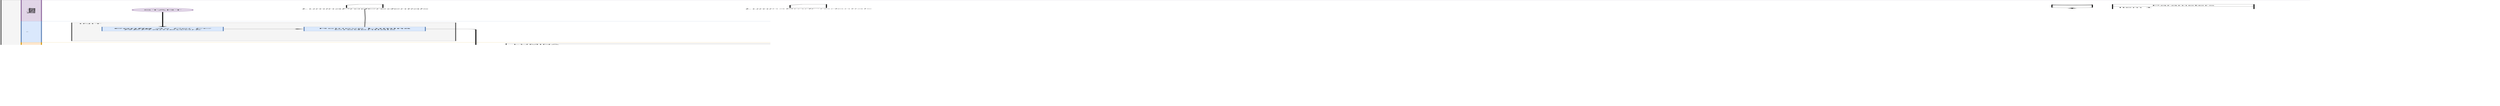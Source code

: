 <mxfile version="20.3.7" type="github" pages="3">
  <diagram id="prtHgNgQTEPvFCAcTncT" name="REFramework">
    <mxGraphModel dx="1422" dy="833" grid="1" gridSize="10" guides="1" tooltips="1" connect="1" arrows="1" fold="1" page="1" pageScale="1" pageWidth="827" pageHeight="1169" math="0" shadow="0">
      <root>
        <mxCell id="0" />
        <mxCell id="1" parent="0" />
        <mxCell id="dNxyNK7c78bLwvsdeMH5-19" value="FCM Performer" style="swimlane;html=1;childLayout=stackLayout;resizeParent=1;resizeParentMax=0;horizontal=0;startSize=20;horizontalStack=0;fillColor=#f5f5f5;strokeColor=#666666;fontColor=#333333;" parent="1" vertex="1">
          <mxGeometry x="40" y="20" width="35240" height="1500" as="geometry" />
        </mxCell>
        <mxCell id="dNxyNK7c78bLwvsdeMH5-20" value="Orchestrator" style="swimlane;html=1;startSize=20;horizontal=0;fillColor=#e1d5e7;strokeColor=#9673a6;" parent="dNxyNK7c78bLwvsdeMH5-19" vertex="1">
          <mxGeometry x="20" width="35220" height="300" as="geometry" />
        </mxCell>
        <mxCell id="2dX01dUIb2N1G-1F3EJ_-1" value="START" style="ellipse;whiteSpace=wrap;html=1;aspect=fixed;fillColor=#e1d5e7;strokeColor=#9673a6;" parent="dNxyNK7c78bLwvsdeMH5-20" vertex="1">
          <mxGeometry x="110" y="110" width="60" height="60" as="geometry" />
        </mxCell>
        <mxCell id="xDEP64Z66nsaZwxjFvu3-4" value="" style="shape=card;whiteSpace=wrap;html=1;size=12;" parent="dNxyNK7c78bLwvsdeMH5-20" vertex="1">
          <mxGeometry x="322" y="60" width="36" height="50" as="geometry" />
        </mxCell>
        <mxCell id="xDEP64Z66nsaZwxjFvu3-5" value="&lt;i&gt;LuminaProdCredentials&lt;/i&gt;" style="text;html=1;align=center;verticalAlign=middle;resizable=0;points=[];autosize=1;strokeColor=none;fillColor=none;" parent="dNxyNK7c78bLwvsdeMH5-20" vertex="1">
          <mxGeometry x="265" y="110" width="150" height="30" as="geometry" />
        </mxCell>
        <mxCell id="ORB9IlNma3MDr7hnHhmv-3" value="" style="shape=card;whiteSpace=wrap;html=1;size=12;" parent="dNxyNK7c78bLwvsdeMH5-20" vertex="1">
          <mxGeometry x="761" y="60" width="36" height="50" as="geometry" />
        </mxCell>
        <mxCell id="ORB9IlNma3MDr7hnHhmv-4" value="&lt;i&gt;LuminaProdCredentials&lt;/i&gt;" style="text;html=1;align=center;verticalAlign=middle;resizable=0;points=[];autosize=1;strokeColor=none;fillColor=none;" parent="dNxyNK7c78bLwvsdeMH5-20" vertex="1">
          <mxGeometry x="704" y="110" width="150" height="30" as="geometry" />
        </mxCell>
        <mxCell id="Lmwaz_l1nbYWKsB-s7dE-1" value="Parameters" style="swimlane;fontStyle=0;childLayout=stackLayout;horizontal=1;startSize=30;horizontalStack=0;resizeParent=1;resizeParentMax=0;resizeLast=0;collapsible=1;marginBottom=0;" parent="dNxyNK7c78bLwvsdeMH5-20" vertex="1">
          <mxGeometry x="2070" y="60" width="140" height="120" as="geometry">
            <mxRectangle x="2070" y="60" width="100" height="30" as="alternateBounds" />
          </mxGeometry>
        </mxCell>
        <mxCell id="Lmwaz_l1nbYWKsB-s7dE-2" value="Item 1" style="text;strokeColor=none;fillColor=none;align=left;verticalAlign=middle;spacingLeft=4;spacingRight=4;overflow=hidden;points=[[0,0.5],[1,0.5]];portConstraint=eastwest;rotatable=0;" parent="Lmwaz_l1nbYWKsB-s7dE-1" vertex="1">
          <mxGeometry y="30" width="140" height="30" as="geometry" />
        </mxCell>
        <mxCell id="Lmwaz_l1nbYWKsB-s7dE-3" value="Item 2" style="text;strokeColor=none;fillColor=none;align=left;verticalAlign=middle;spacingLeft=4;spacingRight=4;overflow=hidden;points=[[0,0.5],[1,0.5]];portConstraint=eastwest;rotatable=0;" parent="Lmwaz_l1nbYWKsB-s7dE-1" vertex="1">
          <mxGeometry y="60" width="140" height="30" as="geometry" />
        </mxCell>
        <mxCell id="Lmwaz_l1nbYWKsB-s7dE-4" value="Item 3" style="text;strokeColor=none;fillColor=none;align=left;verticalAlign=middle;spacingLeft=4;spacingRight=4;overflow=hidden;points=[[0,0.5],[1,0.5]];portConstraint=eastwest;rotatable=0;" parent="Lmwaz_l1nbYWKsB-s7dE-1" vertex="1">
          <mxGeometry y="90" width="140" height="30" as="geometry" />
        </mxCell>
        <mxCell id="Lmwaz_l1nbYWKsB-s7dE-5" value="" style="shape=datastore;whiteSpace=wrap;html=1;" parent="dNxyNK7c78bLwvsdeMH5-20" vertex="1">
          <mxGeometry x="2010" y="60" width="40" height="50" as="geometry" />
        </mxCell>
        <mxCell id="Lmwaz_l1nbYWKsB-s7dE-9" value="Parameters" style="swimlane;fontStyle=0;childLayout=stackLayout;horizontal=1;startSize=30;horizontalStack=0;resizeParent=1;resizeParentMax=0;resizeLast=0;collapsible=1;marginBottom=0;" parent="dNxyNK7c78bLwvsdeMH5-20" vertex="1">
          <mxGeometry x="2360" y="60" width="140" height="120" as="geometry">
            <mxRectangle x="2070" y="60" width="100" height="30" as="alternateBounds" />
          </mxGeometry>
        </mxCell>
        <mxCell id="Lmwaz_l1nbYWKsB-s7dE-10" value="Item 1" style="text;strokeColor=none;fillColor=none;align=left;verticalAlign=middle;spacingLeft=4;spacingRight=4;overflow=hidden;points=[[0,0.5],[1,0.5]];portConstraint=eastwest;rotatable=0;" parent="Lmwaz_l1nbYWKsB-s7dE-9" vertex="1">
          <mxGeometry y="30" width="140" height="30" as="geometry" />
        </mxCell>
        <mxCell id="Lmwaz_l1nbYWKsB-s7dE-11" value="Item 2" style="text;strokeColor=none;fillColor=none;align=left;verticalAlign=middle;spacingLeft=4;spacingRight=4;overflow=hidden;points=[[0,0.5],[1,0.5]];portConstraint=eastwest;rotatable=0;" parent="Lmwaz_l1nbYWKsB-s7dE-9" vertex="1">
          <mxGeometry y="60" width="140" height="30" as="geometry" />
        </mxCell>
        <mxCell id="Lmwaz_l1nbYWKsB-s7dE-12" value="Item 3" style="text;strokeColor=none;fillColor=none;align=left;verticalAlign=middle;spacingLeft=4;spacingRight=4;overflow=hidden;points=[[0,0.5],[1,0.5]];portConstraint=eastwest;rotatable=0;" parent="Lmwaz_l1nbYWKsB-s7dE-9" vertex="1">
          <mxGeometry y="90" width="140" height="30" as="geometry" />
        </mxCell>
        <mxCell id="Lmwaz_l1nbYWKsB-s7dE-13" value="" style="shape=datastore;whiteSpace=wrap;html=1;" parent="dNxyNK7c78bLwvsdeMH5-20" vertex="1">
          <mxGeometry x="2300" y="60" width="40" height="50" as="geometry" />
        </mxCell>
        <mxCell id="Lmwaz_l1nbYWKsB-s7dE-14" value="Parameters" style="swimlane;fontStyle=0;childLayout=stackLayout;horizontal=1;startSize=30;horizontalStack=0;resizeParent=1;resizeParentMax=0;resizeLast=0;collapsible=1;marginBottom=0;" parent="dNxyNK7c78bLwvsdeMH5-20" vertex="1">
          <mxGeometry x="2650" y="60" width="140" height="120" as="geometry">
            <mxRectangle x="2070" y="60" width="100" height="30" as="alternateBounds" />
          </mxGeometry>
        </mxCell>
        <mxCell id="Lmwaz_l1nbYWKsB-s7dE-15" value="Item 1" style="text;strokeColor=none;fillColor=none;align=left;verticalAlign=middle;spacingLeft=4;spacingRight=4;overflow=hidden;points=[[0,0.5],[1,0.5]];portConstraint=eastwest;rotatable=0;" parent="Lmwaz_l1nbYWKsB-s7dE-14" vertex="1">
          <mxGeometry y="30" width="140" height="30" as="geometry" />
        </mxCell>
        <mxCell id="Lmwaz_l1nbYWKsB-s7dE-16" value="Item 2" style="text;strokeColor=none;fillColor=none;align=left;verticalAlign=middle;spacingLeft=4;spacingRight=4;overflow=hidden;points=[[0,0.5],[1,0.5]];portConstraint=eastwest;rotatable=0;" parent="Lmwaz_l1nbYWKsB-s7dE-14" vertex="1">
          <mxGeometry y="60" width="140" height="30" as="geometry" />
        </mxCell>
        <mxCell id="Lmwaz_l1nbYWKsB-s7dE-17" value="Item 3" style="text;strokeColor=none;fillColor=none;align=left;verticalAlign=middle;spacingLeft=4;spacingRight=4;overflow=hidden;points=[[0,0.5],[1,0.5]];portConstraint=eastwest;rotatable=0;" parent="Lmwaz_l1nbYWKsB-s7dE-14" vertex="1">
          <mxGeometry y="90" width="140" height="30" as="geometry" />
        </mxCell>
        <mxCell id="Lmwaz_l1nbYWKsB-s7dE-18" value="" style="shape=datastore;whiteSpace=wrap;html=1;" parent="dNxyNK7c78bLwvsdeMH5-20" vertex="1">
          <mxGeometry x="2590" y="60" width="40" height="50" as="geometry" />
        </mxCell>
        <mxCell id="Lmwaz_l1nbYWKsB-s7dE-92" value="Parameters" style="swimlane;fontStyle=0;childLayout=stackLayout;horizontal=1;startSize=30;horizontalStack=0;resizeParent=1;resizeParentMax=0;resizeLast=0;collapsible=1;marginBottom=0;" parent="dNxyNK7c78bLwvsdeMH5-20" vertex="1">
          <mxGeometry x="2940" y="60" width="140" height="120" as="geometry">
            <mxRectangle x="2070" y="60" width="100" height="30" as="alternateBounds" />
          </mxGeometry>
        </mxCell>
        <mxCell id="Lmwaz_l1nbYWKsB-s7dE-93" value="Item 1" style="text;strokeColor=none;fillColor=none;align=left;verticalAlign=middle;spacingLeft=4;spacingRight=4;overflow=hidden;points=[[0,0.5],[1,0.5]];portConstraint=eastwest;rotatable=0;" parent="Lmwaz_l1nbYWKsB-s7dE-92" vertex="1">
          <mxGeometry y="30" width="140" height="30" as="geometry" />
        </mxCell>
        <mxCell id="Lmwaz_l1nbYWKsB-s7dE-94" value="Item 2" style="text;strokeColor=none;fillColor=none;align=left;verticalAlign=middle;spacingLeft=4;spacingRight=4;overflow=hidden;points=[[0,0.5],[1,0.5]];portConstraint=eastwest;rotatable=0;" parent="Lmwaz_l1nbYWKsB-s7dE-92" vertex="1">
          <mxGeometry y="60" width="140" height="30" as="geometry" />
        </mxCell>
        <mxCell id="Lmwaz_l1nbYWKsB-s7dE-95" value="Item 3" style="text;strokeColor=none;fillColor=none;align=left;verticalAlign=middle;spacingLeft=4;spacingRight=4;overflow=hidden;points=[[0,0.5],[1,0.5]];portConstraint=eastwest;rotatable=0;" parent="Lmwaz_l1nbYWKsB-s7dE-92" vertex="1">
          <mxGeometry y="90" width="140" height="30" as="geometry" />
        </mxCell>
        <mxCell id="Lmwaz_l1nbYWKsB-s7dE-96" value="" style="shape=datastore;whiteSpace=wrap;html=1;" parent="dNxyNK7c78bLwvsdeMH5-20" vertex="1">
          <mxGeometry x="2880" y="60" width="40" height="50" as="geometry" />
        </mxCell>
        <mxCell id="Lmwaz_l1nbYWKsB-s7dE-117" value="&lt;b&gt;Queue:&lt;br&gt;&lt;/b&gt; &lt;i&gt;FCM MnE Lumina&lt;/i&gt;" style="rounded=1;whiteSpace=wrap;html=1;" parent="dNxyNK7c78bLwvsdeMH5-20" vertex="1">
          <mxGeometry x="3420" y="60" width="120" height="60" as="geometry" />
        </mxCell>
        <mxCell id="Lmwaz_l1nbYWKsB-s7dE-130" value="" style="shape=card;whiteSpace=wrap;html=1;size=12;" parent="dNxyNK7c78bLwvsdeMH5-20" vertex="1">
          <mxGeometry x="4283" y="60" width="36" height="50" as="geometry" />
        </mxCell>
        <mxCell id="Lmwaz_l1nbYWKsB-s7dE-131" value="&lt;i&gt;StartTime&lt;/i&gt;" style="text;html=1;align=center;verticalAlign=middle;resizable=0;points=[];autosize=1;strokeColor=none;fillColor=none;" parent="dNxyNK7c78bLwvsdeMH5-20" vertex="1">
          <mxGeometry x="4261" y="110" width="80" height="30" as="geometry" />
        </mxCell>
        <mxCell id="Lmwaz_l1nbYWKsB-s7dE-134" value="&lt;font style=&quot;font-size: 24px;&quot; color=&quot;#ff0000&quot;&gt;TO DO&lt;/font&gt;" style="text;html=1;align=center;verticalAlign=middle;resizable=0;points=[];autosize=1;strokeColor=none;fillColor=none;fontSize=11;fontFamily=Helvetica;fontColor=default;" parent="dNxyNK7c78bLwvsdeMH5-20" vertex="1">
          <mxGeometry x="2480" y="210" width="100" height="40" as="geometry" />
        </mxCell>
        <mxCell id="Lmwaz_l1nbYWKsB-s7dE-135" value="Parameters" style="swimlane;fontStyle=0;childLayout=stackLayout;horizontal=1;startSize=30;horizontalStack=0;resizeParent=1;resizeParentMax=0;resizeLast=0;collapsible=1;marginBottom=0;" parent="dNxyNK7c78bLwvsdeMH5-20" vertex="1">
          <mxGeometry x="3560" y="60" width="140" height="120" as="geometry">
            <mxRectangle x="2070" y="60" width="100" height="30" as="alternateBounds" />
          </mxGeometry>
        </mxCell>
        <mxCell id="Lmwaz_l1nbYWKsB-s7dE-136" value="Item 1" style="text;strokeColor=none;fillColor=none;align=left;verticalAlign=middle;spacingLeft=4;spacingRight=4;overflow=hidden;points=[[0,0.5],[1,0.5]];portConstraint=eastwest;rotatable=0;" parent="Lmwaz_l1nbYWKsB-s7dE-135" vertex="1">
          <mxGeometry y="30" width="140" height="30" as="geometry" />
        </mxCell>
        <mxCell id="Lmwaz_l1nbYWKsB-s7dE-137" value="Item 2" style="text;strokeColor=none;fillColor=none;align=left;verticalAlign=middle;spacingLeft=4;spacingRight=4;overflow=hidden;points=[[0,0.5],[1,0.5]];portConstraint=eastwest;rotatable=0;" parent="Lmwaz_l1nbYWKsB-s7dE-135" vertex="1">
          <mxGeometry y="60" width="140" height="30" as="geometry" />
        </mxCell>
        <mxCell id="Lmwaz_l1nbYWKsB-s7dE-138" value="Item 3" style="text;strokeColor=none;fillColor=none;align=left;verticalAlign=middle;spacingLeft=4;spacingRight=4;overflow=hidden;points=[[0,0.5],[1,0.5]];portConstraint=eastwest;rotatable=0;" parent="Lmwaz_l1nbYWKsB-s7dE-135" vertex="1">
          <mxGeometry y="90" width="140" height="30" as="geometry" />
        </mxCell>
        <mxCell id="Lmwaz_l1nbYWKsB-s7dE-153" value="Parameters" style="swimlane;fontStyle=0;childLayout=stackLayout;horizontal=1;startSize=30;horizontalStack=0;resizeParent=1;resizeParentMax=0;resizeLast=0;collapsible=1;marginBottom=0;" parent="dNxyNK7c78bLwvsdeMH5-20" vertex="1">
          <mxGeometry x="5280" y="60" width="140" height="120" as="geometry">
            <mxRectangle x="2070" y="60" width="100" height="30" as="alternateBounds" />
          </mxGeometry>
        </mxCell>
        <mxCell id="Lmwaz_l1nbYWKsB-s7dE-154" value="Item 1" style="text;strokeColor=none;fillColor=none;align=left;verticalAlign=middle;spacingLeft=4;spacingRight=4;overflow=hidden;points=[[0,0.5],[1,0.5]];portConstraint=eastwest;rotatable=0;" parent="Lmwaz_l1nbYWKsB-s7dE-153" vertex="1">
          <mxGeometry y="30" width="140" height="30" as="geometry" />
        </mxCell>
        <mxCell id="Lmwaz_l1nbYWKsB-s7dE-155" value="Item 2" style="text;strokeColor=none;fillColor=none;align=left;verticalAlign=middle;spacingLeft=4;spacingRight=4;overflow=hidden;points=[[0,0.5],[1,0.5]];portConstraint=eastwest;rotatable=0;" parent="Lmwaz_l1nbYWKsB-s7dE-153" vertex="1">
          <mxGeometry y="60" width="140" height="30" as="geometry" />
        </mxCell>
        <mxCell id="Lmwaz_l1nbYWKsB-s7dE-156" value="Item 3" style="text;strokeColor=none;fillColor=none;align=left;verticalAlign=middle;spacingLeft=4;spacingRight=4;overflow=hidden;points=[[0,0.5],[1,0.5]];portConstraint=eastwest;rotatable=0;" parent="Lmwaz_l1nbYWKsB-s7dE-153" vertex="1">
          <mxGeometry y="90" width="140" height="30" as="geometry" />
        </mxCell>
        <mxCell id="Lmwaz_l1nbYWKsB-s7dE-157" value="" style="shape=datastore;whiteSpace=wrap;html=1;" parent="dNxyNK7c78bLwvsdeMH5-20" vertex="1">
          <mxGeometry x="5220" y="60" width="40" height="50" as="geometry" />
        </mxCell>
        <mxCell id="Lmwaz_l1nbYWKsB-s7dE-182" value="Parameters" style="swimlane;fontStyle=0;childLayout=stackLayout;horizontal=1;startSize=30;horizontalStack=0;resizeParent=1;resizeParentMax=0;resizeLast=0;collapsible=1;marginBottom=0;" parent="dNxyNK7c78bLwvsdeMH5-20" vertex="1">
          <mxGeometry x="6070" y="60" width="140" height="120" as="geometry">
            <mxRectangle x="2070" y="60" width="100" height="30" as="alternateBounds" />
          </mxGeometry>
        </mxCell>
        <mxCell id="Lmwaz_l1nbYWKsB-s7dE-183" value="Item 1" style="text;strokeColor=none;fillColor=none;align=left;verticalAlign=middle;spacingLeft=4;spacingRight=4;overflow=hidden;points=[[0,0.5],[1,0.5]];portConstraint=eastwest;rotatable=0;" parent="Lmwaz_l1nbYWKsB-s7dE-182" vertex="1">
          <mxGeometry y="30" width="140" height="30" as="geometry" />
        </mxCell>
        <mxCell id="Lmwaz_l1nbYWKsB-s7dE-184" value="Item 2" style="text;strokeColor=none;fillColor=none;align=left;verticalAlign=middle;spacingLeft=4;spacingRight=4;overflow=hidden;points=[[0,0.5],[1,0.5]];portConstraint=eastwest;rotatable=0;" parent="Lmwaz_l1nbYWKsB-s7dE-182" vertex="1">
          <mxGeometry y="60" width="140" height="30" as="geometry" />
        </mxCell>
        <mxCell id="Lmwaz_l1nbYWKsB-s7dE-185" value="Item 3" style="text;strokeColor=none;fillColor=none;align=left;verticalAlign=middle;spacingLeft=4;spacingRight=4;overflow=hidden;points=[[0,0.5],[1,0.5]];portConstraint=eastwest;rotatable=0;" parent="Lmwaz_l1nbYWKsB-s7dE-182" vertex="1">
          <mxGeometry y="90" width="140" height="30" as="geometry" />
        </mxCell>
        <mxCell id="Lmwaz_l1nbYWKsB-s7dE-186" value="" style="shape=datastore;whiteSpace=wrap;html=1;" parent="dNxyNK7c78bLwvsdeMH5-20" vertex="1">
          <mxGeometry x="6010" y="60" width="40" height="50" as="geometry" />
        </mxCell>
        <mxCell id="684NpIDUQSkcVhp0ba55-8" value="" style="shape=card;whiteSpace=wrap;html=1;size=12;" parent="dNxyNK7c78bLwvsdeMH5-20" vertex="1">
          <mxGeometry x="6652" y="60" width="36" height="50" as="geometry" />
        </mxCell>
        <mxCell id="684NpIDUQSkcVhp0ba55-9" value="&lt;i&gt;updateIndustry&lt;/i&gt;" style="text;html=1;align=center;verticalAlign=middle;resizable=0;points=[];autosize=1;strokeColor=none;fillColor=none;" parent="dNxyNK7c78bLwvsdeMH5-20" vertex="1">
          <mxGeometry x="6620" y="110" width="100" height="30" as="geometry" />
        </mxCell>
        <mxCell id="2dX01dUIb2N1G-1F3EJ_-10" value="`" style="swimlane;html=1;startSize=20;horizontal=0;fillColor=#dae8fc;strokeColor=#6c8ebf;" parent="dNxyNK7c78bLwvsdeMH5-19" vertex="1">
          <mxGeometry x="20" y="300" width="35220" height="300" as="geometry" />
        </mxCell>
        <mxCell id="Lmwaz_l1nbYWKsB-s7dE-129" value="GetTransactionData" style="rounded=0;whiteSpace=wrap;html=1;fillColor=#f5f5f5;fontColor=#333333;strokeColor=#666666;align=left;verticalAlign=top;labelPosition=center;verticalLabelPosition=middle;spacingLeft=5;" parent="2dX01dUIb2N1G-1F3EJ_-10" vertex="1">
          <mxGeometry x="3360" y="20" width="610" height="260" as="geometry" />
        </mxCell>
        <mxCell id="ORB9IlNma3MDr7hnHhmv-28" value="ERROR&lt;br&gt;NOTIFICATION" style="rounded=0;whiteSpace=wrap;html=1;fillColor=#f5f5f5;fontColor=#333333;strokeColor=#666666;align=left;verticalAlign=top;labelPosition=center;verticalLabelPosition=middle;spacingLeft=5;" parent="2dX01dUIb2N1G-1F3EJ_-10" vertex="1">
          <mxGeometry x="1440" y="20" width="350" height="260" as="geometry" />
        </mxCell>
        <mxCell id="2dX01dUIb2N1G-1F3EJ_-6" value="INIT" style="rounded=0;whiteSpace=wrap;html=1;fillColor=#f5f5f5;fontColor=#333333;strokeColor=#666666;align=left;verticalAlign=top;labelPosition=center;verticalLabelPosition=middle;spacingLeft=5;" parent="2dX01dUIb2N1G-1F3EJ_-10" vertex="1">
          <mxGeometry x="50" y="20" width="380" height="260" as="geometry" />
        </mxCell>
        <mxCell id="xDEP64Z66nsaZwxjFvu3-2" value="" style="edgeStyle=orthogonalEdgeStyle;rounded=0;orthogonalLoop=1;jettySize=auto;html=1;" parent="2dX01dUIb2N1G-1F3EJ_-10" source="2dX01dUIb2N1G-1F3EJ_-4" target="xDEP64Z66nsaZwxjFvu3-1" edge="1">
          <mxGeometry relative="1" as="geometry" />
        </mxCell>
        <mxCell id="2dX01dUIb2N1G-1F3EJ_-4" value="&lt;i&gt;&lt;b&gt;Config&lt;/b&gt;&amp;nbsp;As Per FC REFramework&lt;/i&gt;" style="whiteSpace=wrap;html=1;fillColor=#dae8fc;strokeColor=#6c8ebf;" parent="2dX01dUIb2N1G-1F3EJ_-10" vertex="1">
          <mxGeometry x="80" y="80" width="120" height="60" as="geometry" />
        </mxCell>
        <mxCell id="xDEP64Z66nsaZwxjFvu3-1" value="Retrieve &lt;b&gt;Lumina &lt;/b&gt;Credentials" style="whiteSpace=wrap;html=1;fillColor=#dae8fc;strokeColor=#6c8ebf;" parent="2dX01dUIb2N1G-1F3EJ_-10" vertex="1">
          <mxGeometry x="280" y="80" width="120" height="60" as="geometry" />
        </mxCell>
        <mxCell id="ORB9IlNma3MDr7hnHhmv-27" value="" style="edgeStyle=orthogonalEdgeStyle;rounded=1;orthogonalLoop=1;jettySize=auto;html=1;endArrow=classic;endFill=1;" parent="2dX01dUIb2N1G-1F3EJ_-10" source="ORB9IlNma3MDr7hnHhmv-22" target="ORB9IlNma3MDr7hnHhmv-26" edge="1">
          <mxGeometry relative="1" as="geometry" />
        </mxCell>
        <mxCell id="ORB9IlNma3MDr7hnHhmv-22" value="Send Error Notification Email" style="whiteSpace=wrap;html=1;fillColor=#dae8fc;strokeColor=#6c8ebf;" parent="2dX01dUIb2N1G-1F3EJ_-10" vertex="1">
          <mxGeometry x="1480" y="80" width="120" height="60" as="geometry" />
        </mxCell>
        <mxCell id="ORB9IlNma3MDr7hnHhmv-26" value="APP/SYS" style="ellipse;whiteSpace=wrap;html=1;fillColor=#f8cecc;strokeColor=#b85450;" parent="2dX01dUIb2N1G-1F3EJ_-10" vertex="1">
          <mxGeometry x="1680" y="80" width="60" height="60" as="geometry" />
        </mxCell>
        <mxCell id="Lmwaz_l1nbYWKsB-s7dE-115" value="&lt;b&gt;GetTransactionData &lt;br&gt;&lt;/b&gt;&lt;i&gt;as per FC REFramework&lt;/i&gt;" style="whiteSpace=wrap;html=1;fillColor=#dae8fc;strokeColor=#6c8ebf;" parent="2dX01dUIb2N1G-1F3EJ_-10" vertex="1">
          <mxGeometry x="3410" y="80" width="140" height="60" as="geometry" />
        </mxCell>
        <mxCell id="Lmwaz_l1nbYWKsB-s7dE-127" value="Assign &lt;b&gt;StartTime &lt;/b&gt;Variable" style="whiteSpace=wrap;html=1;fillColor=#dae8fc;strokeColor=#6c8ebf;" parent="2dX01dUIb2N1G-1F3EJ_-10" vertex="1">
          <mxGeometry x="4240" y="80" width="120" height="60" as="geometry" />
        </mxCell>
        <mxCell id="Lmwaz_l1nbYWKsB-s7dE-132" value="Now.ToString(&quot;dd/MM/y HH:m:s&quot;)" style="text;html=1;align=center;verticalAlign=middle;resizable=0;points=[];autosize=1;strokeColor=none;fillColor=none;fontSize=11;fontFamily=Helvetica;fontColor=default;" parent="2dX01dUIb2N1G-1F3EJ_-10" vertex="1">
          <mxGeometry x="4205" y="150" width="190" height="30" as="geometry" />
        </mxCell>
        <mxCell id="dNxyNK7c78bLwvsdeMH5-21" value="Cli" style="swimlane;html=1;startSize=20;horizontal=0;fillColor=#ffe6cc;strokeColor=#d79b00;" parent="dNxyNK7c78bLwvsdeMH5-19" vertex="1">
          <mxGeometry x="20" y="600" width="35220" height="300" as="geometry">
            <mxRectangle x="20" y="300" width="1430" height="30" as="alternateBounds" />
          </mxGeometry>
        </mxCell>
        <mxCell id="684NpIDUQSkcVhp0ba55-157" value="TX FEES" style="rounded=0;whiteSpace=wrap;html=1;fillColor=#f5f5f5;fontColor=#333333;strokeColor=#666666;align=left;verticalAlign=top;labelPosition=center;verticalLabelPosition=middle;spacingLeft=5;" parent="dNxyNK7c78bLwvsdeMH5-21" vertex="1">
          <mxGeometry x="17950" y="20" width="4670" height="260" as="geometry" />
        </mxCell>
        <mxCell id="684NpIDUQSkcVhp0ba55-86" value="PERFORM&lt;br&gt;POLICY AUDIT" style="rounded=0;whiteSpace=wrap;html=1;fillColor=#f5f5f5;fontColor=#333333;strokeColor=#666666;align=left;verticalAlign=top;labelPosition=center;verticalLabelPosition=middle;spacingLeft=5;" parent="dNxyNK7c78bLwvsdeMH5-21" vertex="1">
          <mxGeometry x="12940" y="20" width="1160" height="260" as="geometry" />
        </mxCell>
        <mxCell id="684NpIDUQSkcVhp0ba55-83" value="UPDATE&lt;br&gt;AIR POLICY" style="rounded=0;whiteSpace=wrap;html=1;fillColor=#f5f5f5;fontColor=#333333;strokeColor=#666666;align=left;verticalAlign=top;labelPosition=center;verticalLabelPosition=middle;spacingLeft=5;" parent="dNxyNK7c78bLwvsdeMH5-21" vertex="1">
          <mxGeometry x="10950" y="20" width="1910" height="260" as="geometry" />
        </mxCell>
        <mxCell id="684NpIDUQSkcVhp0ba55-62" value="UPDATE OFFICE&lt;br&gt;DETAILS" style="rounded=0;whiteSpace=wrap;html=1;fillColor=#f5f5f5;fontColor=#333333;strokeColor=#666666;align=left;verticalAlign=top;labelPosition=center;verticalLabelPosition=middle;spacingLeft=5;" parent="dNxyNK7c78bLwvsdeMH5-21" vertex="1">
          <mxGeometry x="9830" y="20" width="1040" height="260" as="geometry" />
        </mxCell>
        <mxCell id="684NpIDUQSkcVhp0ba55-47" value="REPORTING&lt;br&gt;GROUPS" style="rounded=0;whiteSpace=wrap;html=1;fillColor=#f5f5f5;fontColor=#333333;strokeColor=#666666;align=left;verticalAlign=top;labelPosition=center;verticalLabelPosition=middle;spacingLeft=5;" parent="dNxyNK7c78bLwvsdeMH5-21" vertex="1">
          <mxGeometry x="8520" y="20" width="1230" height="260" as="geometry" />
        </mxCell>
        <mxCell id="684NpIDUQSkcVhp0ba55-32" value="UPDATE&lt;br&gt;INDUSTRY" style="rounded=0;whiteSpace=wrap;html=1;fillColor=#f5f5f5;fontColor=#333333;strokeColor=#666666;align=left;verticalAlign=top;labelPosition=center;verticalLabelPosition=middle;spacingLeft=5;" parent="dNxyNK7c78bLwvsdeMH5-21" vertex="1">
          <mxGeometry x="6850" y="20" width="1590" height="260" as="geometry" />
        </mxCell>
        <mxCell id="Lmwaz_l1nbYWKsB-s7dE-149" value="FIND COMPANY" style="rounded=0;whiteSpace=wrap;html=1;fillColor=#f5f5f5;fontColor=#333333;strokeColor=#666666;align=left;verticalAlign=top;labelPosition=center;verticalLabelPosition=middle;spacingLeft=5;" parent="dNxyNK7c78bLwvsdeMH5-21" vertex="1">
          <mxGeometry x="4220" y="20" width="790" height="260" as="geometry" />
        </mxCell>
        <mxCell id="ORB9IlNma3MDr7hnHhmv-15" value="LUMINA&lt;br&gt;LOGIN" style="rounded=0;whiteSpace=wrap;html=1;fillColor=#f5f5f5;fontColor=#333333;strokeColor=#666666;align=left;verticalAlign=top;labelPosition=center;verticalLabelPosition=middle;spacingLeft=5;" parent="dNxyNK7c78bLwvsdeMH5-21" vertex="1">
          <mxGeometry x="480" y="15" width="1160" height="260" as="geometry" />
        </mxCell>
        <mxCell id="ORB9IlNma3MDr7hnHhmv-2" value="" style="edgeStyle=orthogonalEdgeStyle;rounded=0;orthogonalLoop=1;jettySize=auto;html=1;" parent="dNxyNK7c78bLwvsdeMH5-21" source="xDEP64Z66nsaZwxjFvu3-7" target="ORB9IlNma3MDr7hnHhmv-1" edge="1">
          <mxGeometry relative="1" as="geometry" />
        </mxCell>
        <mxCell id="xDEP64Z66nsaZwxjFvu3-7" value="Access Lumina Website" style="whiteSpace=wrap;html=1;fillColor=#ffe6cc;strokeColor=#d79b00;" parent="dNxyNK7c78bLwvsdeMH5-21" vertex="1">
          <mxGeometry x="520" y="79" width="120" height="60" as="geometry" />
        </mxCell>
        <mxCell id="ORB9IlNma3MDr7hnHhmv-8" value="" style="edgeStyle=orthogonalEdgeStyle;rounded=0;orthogonalLoop=1;jettySize=auto;html=1;endArrow=classic;endFill=1;" parent="dNxyNK7c78bLwvsdeMH5-21" source="ORB9IlNma3MDr7hnHhmv-1" target="ORB9IlNma3MDr7hnHhmv-7" edge="1">
          <mxGeometry relative="1" as="geometry" />
        </mxCell>
        <mxCell id="ORB9IlNma3MDr7hnHhmv-1" value="Enter &lt;b&gt;Username&lt;/b&gt;&amp;nbsp;and &lt;b&gt;Password&lt;/b&gt;" style="whiteSpace=wrap;html=1;fillColor=#ffe6cc;strokeColor=#d79b00;" parent="dNxyNK7c78bLwvsdeMH5-21" vertex="1">
          <mxGeometry x="720" y="79" width="120" height="60" as="geometry" />
        </mxCell>
        <mxCell id="ORB9IlNma3MDr7hnHhmv-10" value="" style="edgeStyle=orthogonalEdgeStyle;rounded=0;orthogonalLoop=1;jettySize=auto;html=1;endArrow=classic;endFill=1;" parent="dNxyNK7c78bLwvsdeMH5-21" source="ORB9IlNma3MDr7hnHhmv-7" target="ORB9IlNma3MDr7hnHhmv-9" edge="1">
          <mxGeometry relative="1" as="geometry" />
        </mxCell>
        <mxCell id="ORB9IlNma3MDr7hnHhmv-7" value="Click &lt;b&gt;Login&lt;/b&gt;" style="whiteSpace=wrap;html=1;fillColor=#ffe6cc;strokeColor=#d79b00;" parent="dNxyNK7c78bLwvsdeMH5-21" vertex="1">
          <mxGeometry x="920" y="79" width="120" height="60" as="geometry" />
        </mxCell>
        <mxCell id="ORB9IlNma3MDr7hnHhmv-12" value="True" style="edgeStyle=orthogonalEdgeStyle;rounded=0;orthogonalLoop=1;jettySize=auto;html=1;endArrow=classic;endFill=1;" parent="dNxyNK7c78bLwvsdeMH5-21" source="ORB9IlNma3MDr7hnHhmv-9" target="ORB9IlNma3MDr7hnHhmv-11" edge="1">
          <mxGeometry relative="1" as="geometry" />
        </mxCell>
        <mxCell id="ORB9IlNma3MDr7hnHhmv-17" value="False" style="edgeStyle=orthogonalEdgeStyle;rounded=1;orthogonalLoop=1;jettySize=auto;html=1;exitX=0.5;exitY=1;exitDx=0;exitDy=0;entryX=0;entryY=0.5;entryDx=0;entryDy=0;endArrow=classic;endFill=1;" parent="dNxyNK7c78bLwvsdeMH5-21" source="ORB9IlNma3MDr7hnHhmv-9" target="ORB9IlNma3MDr7hnHhmv-13" edge="1">
          <mxGeometry x="-0.938" relative="1" as="geometry">
            <Array as="points">
              <mxPoint x="1150" y="194" />
              <mxPoint x="1450" y="194" />
              <mxPoint x="1450" y="109" />
            </Array>
            <mxPoint as="offset" />
          </mxGeometry>
        </mxCell>
        <mxCell id="ORB9IlNma3MDr7hnHhmv-9" value="Walkme Exists?" style="rhombus;whiteSpace=wrap;html=1;fillColor=#fff2cc;strokeColor=#d6b656;" parent="dNxyNK7c78bLwvsdeMH5-21" vertex="1">
          <mxGeometry x="1110" y="69" width="80" height="80" as="geometry" />
        </mxCell>
        <mxCell id="ORB9IlNma3MDr7hnHhmv-14" value="" style="edgeStyle=orthogonalEdgeStyle;rounded=0;orthogonalLoop=1;jettySize=auto;html=1;endArrow=classic;endFill=1;" parent="dNxyNK7c78bLwvsdeMH5-21" source="ORB9IlNma3MDr7hnHhmv-11" target="ORB9IlNma3MDr7hnHhmv-13" edge="1">
          <mxGeometry relative="1" as="geometry" />
        </mxCell>
        <mxCell id="ORB9IlNma3MDr7hnHhmv-11" value="Click &lt;b&gt;Remind me Later&lt;/b&gt;" style="whiteSpace=wrap;html=1;fillColor=#ffe6cc;strokeColor=#d79b00;" parent="dNxyNK7c78bLwvsdeMH5-21" vertex="1">
          <mxGeometry x="1280" y="79" width="120" height="60" as="geometry" />
        </mxCell>
        <mxCell id="ORB9IlNma3MDr7hnHhmv-13" value="Login Success?" style="rhombus;whiteSpace=wrap;html=1;fillColor=#fff2cc;strokeColor=#d6b656;" parent="dNxyNK7c78bLwvsdeMH5-21" vertex="1">
          <mxGeometry x="1500" y="69" width="80" height="80" as="geometry" />
        </mxCell>
        <mxCell id="Lmwaz_l1nbYWKsB-s7dE-139" value="Navigate to Company Page" style="whiteSpace=wrap;html=1;fillColor=#ffe6cc;strokeColor=#d79b00;" parent="dNxyNK7c78bLwvsdeMH5-21" vertex="1">
          <mxGeometry x="4480" y="79" width="120" height="60" as="geometry" />
        </mxCell>
        <mxCell id="Lmwaz_l1nbYWKsB-s7dE-141" value="&lt;font color=&quot;#000000&quot;&gt;&lt;span style=&quot;font-size: 11px;&quot;&gt;&lt;i&gt;https://portal.au.flitech.net/portal/profile/cmy/companyProfile.srvlt?companyCode= + &lt;b&gt;SpecificContent.CompanyCode&lt;/b&gt;&lt;/i&gt;&lt;/span&gt;&lt;/font&gt;" style="text;html=1;align=center;verticalAlign=middle;resizable=0;points=[];autosize=1;strokeColor=none;fillColor=none;fontSize=24;fontFamily=Helvetica;fontColor=#FF0000;" parent="dNxyNK7c78bLwvsdeMH5-21" vertex="1">
          <mxGeometry x="4240" y="139" width="600" height="40" as="geometry" />
        </mxCell>
        <mxCell id="Lmwaz_l1nbYWKsB-s7dE-148" value="False" style="edgeStyle=orthogonalEdgeStyle;shape=connector;rounded=1;orthogonalLoop=1;jettySize=auto;html=1;labelBackgroundColor=default;strokeColor=default;fontFamily=Helvetica;fontSize=11;fontColor=#000000;startArrow=none;startFill=0;endArrow=classic;endFill=1;" parent="dNxyNK7c78bLwvsdeMH5-21" source="Lmwaz_l1nbYWKsB-s7dE-142" target="Lmwaz_l1nbYWKsB-s7dE-147" edge="1">
          <mxGeometry relative="1" as="geometry" />
        </mxCell>
        <mxCell id="Lmwaz_l1nbYWKsB-s7dE-142" value="Exists?" style="rhombus;whiteSpace=wrap;html=1;fillColor=#fff2cc;strokeColor=#d6b656;" parent="dNxyNK7c78bLwvsdeMH5-21" vertex="1">
          <mxGeometry x="4880" y="69" width="80" height="80" as="geometry" />
        </mxCell>
        <mxCell id="Lmwaz_l1nbYWKsB-s7dE-143" value="" style="edgeStyle=orthogonalEdgeStyle;shape=connector;rounded=1;orthogonalLoop=1;jettySize=auto;html=1;labelBackgroundColor=default;strokeColor=default;fontFamily=Helvetica;fontSize=11;fontColor=#000000;startArrow=none;startFill=0;endArrow=classic;endFill=1;" parent="dNxyNK7c78bLwvsdeMH5-21" source="Lmwaz_l1nbYWKsB-s7dE-139" target="Lmwaz_l1nbYWKsB-s7dE-142" edge="1">
          <mxGeometry relative="1" as="geometry" />
        </mxCell>
        <mxCell id="Lmwaz_l1nbYWKsB-s7dE-147" value="BRE" style="ellipse;whiteSpace=wrap;html=1;fillColor=#f8cecc;strokeColor=#b85450;" parent="dNxyNK7c78bLwvsdeMH5-21" vertex="1">
          <mxGeometry x="4890" y="210" width="60" height="60" as="geometry" />
        </mxCell>
        <mxCell id="684NpIDUQSkcVhp0ba55-3" value="Click &lt;b&gt;Company&lt;/b&gt;" style="whiteSpace=wrap;html=1;fillColor=#ffe6cc;strokeColor=#d79b00;" parent="dNxyNK7c78bLwvsdeMH5-21" vertex="1">
          <mxGeometry x="6910" y="70" width="120" height="60" as="geometry" />
        </mxCell>
        <mxCell id="684NpIDUQSkcVhp0ba55-13" value="Click &lt;b&gt;Company Code&lt;/b&gt;" style="whiteSpace=wrap;html=1;fillColor=#ffe6cc;strokeColor=#d79b00;" parent="dNxyNK7c78bLwvsdeMH5-21" vertex="1">
          <mxGeometry x="7110" y="70" width="120" height="60" as="geometry" />
        </mxCell>
        <mxCell id="684NpIDUQSkcVhp0ba55-14" value="" style="edgeStyle=orthogonalEdgeStyle;rounded=1;orthogonalLoop=1;jettySize=auto;html=1;" parent="dNxyNK7c78bLwvsdeMH5-21" source="684NpIDUQSkcVhp0ba55-3" target="684NpIDUQSkcVhp0ba55-13" edge="1">
          <mxGeometry relative="1" as="geometry" />
        </mxCell>
        <mxCell id="684NpIDUQSkcVhp0ba55-17" value="Enter &lt;b&gt;T3&lt;/b&gt;&amp;nbsp;in &lt;i&gt;Team Code &lt;/i&gt;Field" style="whiteSpace=wrap;html=1;fillColor=#ffe6cc;strokeColor=#d79b00;" parent="dNxyNK7c78bLwvsdeMH5-21" vertex="1">
          <mxGeometry x="7510" y="70" width="120" height="60" as="geometry" />
        </mxCell>
        <mxCell id="684NpIDUQSkcVhp0ba55-23" value="Select &lt;b&gt;Industry&lt;/b&gt;&amp;nbsp;in &lt;i&gt;Industry&lt;/i&gt;&amp;nbsp;drop-down" style="whiteSpace=wrap;html=1;fillColor=#ffe6cc;strokeColor=#d79b00;" parent="dNxyNK7c78bLwvsdeMH5-21" vertex="1">
          <mxGeometry x="8070" y="180" width="120" height="60" as="geometry" />
        </mxCell>
        <mxCell id="684NpIDUQSkcVhp0ba55-34" value="" style="edgeStyle=orthogonalEdgeStyle;rounded=1;orthogonalLoop=1;jettySize=auto;html=1;" parent="dNxyNK7c78bLwvsdeMH5-21" source="684NpIDUQSkcVhp0ba55-25" target="684NpIDUQSkcVhp0ba55-33" edge="1">
          <mxGeometry relative="1" as="geometry" />
        </mxCell>
        <mxCell id="684NpIDUQSkcVhp0ba55-25" value="Click &lt;b&gt;Save&lt;/b&gt;" style="whiteSpace=wrap;html=1;fillColor=#ffe6cc;strokeColor=#d79b00;" parent="dNxyNK7c78bLwvsdeMH5-21" vertex="1">
          <mxGeometry x="8280" y="70" width="120" height="60" as="geometry" />
        </mxCell>
        <mxCell id="684NpIDUQSkcVhp0ba55-27" style="edgeStyle=orthogonalEdgeStyle;rounded=1;orthogonalLoop=1;jettySize=auto;html=1;exitX=1;exitY=0.5;exitDx=0;exitDy=0;entryX=0;entryY=0.5;entryDx=0;entryDy=0;" parent="dNxyNK7c78bLwvsdeMH5-21" source="684NpIDUQSkcVhp0ba55-23" target="684NpIDUQSkcVhp0ba55-25" edge="1">
          <mxGeometry relative="1" as="geometry" />
        </mxCell>
        <mxCell id="684NpIDUQSkcVhp0ba55-18" value="" style="edgeStyle=orthogonalEdgeStyle;rounded=1;orthogonalLoop=1;jettySize=auto;html=1;" parent="dNxyNK7c78bLwvsdeMH5-21" source="684NpIDUQSkcVhp0ba55-15" target="684NpIDUQSkcVhp0ba55-17" edge="1">
          <mxGeometry relative="1" as="geometry" />
        </mxCell>
        <mxCell id="684NpIDUQSkcVhp0ba55-15" value="Enter&amp;nbsp;&lt;b&gt;ABN&lt;/b&gt;&amp;nbsp;in &lt;i&gt;ACN &lt;/i&gt;Field" style="whiteSpace=wrap;html=1;fillColor=#ffe6cc;strokeColor=#d79b00;" parent="dNxyNK7c78bLwvsdeMH5-21" vertex="1">
          <mxGeometry x="7310" y="70" width="120" height="60" as="geometry" />
        </mxCell>
        <mxCell id="684NpIDUQSkcVhp0ba55-16" value="" style="edgeStyle=orthogonalEdgeStyle;rounded=1;orthogonalLoop=1;jettySize=auto;html=1;" parent="dNxyNK7c78bLwvsdeMH5-21" source="684NpIDUQSkcVhp0ba55-13" target="684NpIDUQSkcVhp0ba55-15" edge="1">
          <mxGeometry relative="1" as="geometry" />
        </mxCell>
        <mxCell id="684NpIDUQSkcVhp0ba55-19" value="Enter &lt;b&gt;teamInbox&lt;/b&gt;&amp;nbsp;in &lt;i&gt;Document Delivery email&lt;/i&gt; Field" style="whiteSpace=wrap;html=1;fillColor=#ffe6cc;strokeColor=#d79b00;" parent="dNxyNK7c78bLwvsdeMH5-21" vertex="1">
          <mxGeometry x="7710" y="70" width="120" height="60" as="geometry" />
        </mxCell>
        <mxCell id="684NpIDUQSkcVhp0ba55-20" value="" style="edgeStyle=orthogonalEdgeStyle;rounded=1;orthogonalLoop=1;jettySize=auto;html=1;" parent="dNxyNK7c78bLwvsdeMH5-21" source="684NpIDUQSkcVhp0ba55-17" target="684NpIDUQSkcVhp0ba55-19" edge="1">
          <mxGeometry relative="1" as="geometry" />
        </mxCell>
        <mxCell id="684NpIDUQSkcVhp0ba55-24" value="False" style="edgeStyle=orthogonalEdgeStyle;rounded=1;orthogonalLoop=1;jettySize=auto;html=1;" parent="dNxyNK7c78bLwvsdeMH5-21" source="684NpIDUQSkcVhp0ba55-21" target="684NpIDUQSkcVhp0ba55-23" edge="1">
          <mxGeometry x="-0.764" relative="1" as="geometry">
            <Array as="points">
              <mxPoint x="7970" y="210" />
            </Array>
            <mxPoint as="offset" />
          </mxGeometry>
        </mxCell>
        <mxCell id="684NpIDUQSkcVhp0ba55-26" value="True" style="edgeStyle=orthogonalEdgeStyle;rounded=1;orthogonalLoop=1;jettySize=auto;html=1;" parent="dNxyNK7c78bLwvsdeMH5-21" source="684NpIDUQSkcVhp0ba55-21" target="684NpIDUQSkcVhp0ba55-25" edge="1">
          <mxGeometry x="-0.852" relative="1" as="geometry">
            <mxPoint as="offset" />
          </mxGeometry>
        </mxCell>
        <mxCell id="684NpIDUQSkcVhp0ba55-21" value="Manual Update?" style="rhombus;whiteSpace=wrap;html=1;fillColor=#fff2cc;strokeColor=#d6b656;" parent="dNxyNK7c78bLwvsdeMH5-21" vertex="1">
          <mxGeometry x="7930" y="60" width="80" height="80" as="geometry" />
        </mxCell>
        <mxCell id="684NpIDUQSkcVhp0ba55-22" value="" style="edgeStyle=orthogonalEdgeStyle;rounded=1;orthogonalLoop=1;jettySize=auto;html=1;" parent="dNxyNK7c78bLwvsdeMH5-21" source="684NpIDUQSkcVhp0ba55-19" target="684NpIDUQSkcVhp0ba55-21" edge="1">
          <mxGeometry relative="1" as="geometry" />
        </mxCell>
        <mxCell id="684NpIDUQSkcVhp0ba55-33" value="Click &lt;b&gt;Company&lt;/b&gt;" style="whiteSpace=wrap;html=1;fillColor=#ffe6cc;strokeColor=#d79b00;" parent="dNxyNK7c78bLwvsdeMH5-21" vertex="1">
          <mxGeometry x="8574" y="70" width="120" height="60" as="geometry" />
        </mxCell>
        <mxCell id="684NpIDUQSkcVhp0ba55-37" value="Click &lt;b&gt;Show Reporting Groups&lt;/b&gt;" style="whiteSpace=wrap;html=1;fillColor=#ffe6cc;strokeColor=#d79b00;" parent="dNxyNK7c78bLwvsdeMH5-21" vertex="1">
          <mxGeometry x="8934" y="70" width="120" height="60" as="geometry" />
        </mxCell>
        <mxCell id="684NpIDUQSkcVhp0ba55-44" value="&lt;i&gt;Config Item&lt;/i&gt;" style="text;html=1;align=center;verticalAlign=middle;resizable=0;points=[];autosize=1;strokeColor=none;fillColor=none;" parent="dNxyNK7c78bLwvsdeMH5-21" vertex="1">
          <mxGeometry x="9370" y="130" width="80" height="30" as="geometry" />
        </mxCell>
        <mxCell id="684NpIDUQSkcVhp0ba55-45" value="Click &lt;b&gt;Save&lt;/b&gt;" style="whiteSpace=wrap;html=1;fillColor=#ffe6cc;strokeColor=#d79b00;" parent="dNxyNK7c78bLwvsdeMH5-21" vertex="1">
          <mxGeometry x="9588" y="70" width="120" height="60" as="geometry" />
        </mxCell>
        <mxCell id="684NpIDUQSkcVhp0ba55-51" value="" style="edgeStyle=orthogonalEdgeStyle;rounded=1;orthogonalLoop=1;jettySize=auto;html=1;" parent="dNxyNK7c78bLwvsdeMH5-21" source="684NpIDUQSkcVhp0ba55-48" target="684NpIDUQSkcVhp0ba55-50" edge="1">
          <mxGeometry relative="1" as="geometry" />
        </mxCell>
        <mxCell id="684NpIDUQSkcVhp0ba55-48" value="Click &lt;b&gt;Offices&lt;/b&gt;" style="whiteSpace=wrap;html=1;fillColor=#ffe6cc;strokeColor=#d79b00;" parent="dNxyNK7c78bLwvsdeMH5-21" vertex="1">
          <mxGeometry x="9920" y="70" width="120" height="60" as="geometry" />
        </mxCell>
        <mxCell id="684NpIDUQSkcVhp0ba55-49" value="" style="edgeStyle=orthogonalEdgeStyle;rounded=1;orthogonalLoop=1;jettySize=auto;html=1;" parent="dNxyNK7c78bLwvsdeMH5-21" source="684NpIDUQSkcVhp0ba55-45" target="684NpIDUQSkcVhp0ba55-48" edge="1">
          <mxGeometry relative="1" as="geometry" />
        </mxCell>
        <mxCell id="684NpIDUQSkcVhp0ba55-55" value="" style="edgeStyle=orthogonalEdgeStyle;rounded=1;orthogonalLoop=1;jettySize=auto;html=1;" parent="dNxyNK7c78bLwvsdeMH5-21" source="684NpIDUQSkcVhp0ba55-50" target="684NpIDUQSkcVhp0ba55-54" edge="1">
          <mxGeometry relative="1" as="geometry" />
        </mxCell>
        <mxCell id="684NpIDUQSkcVhp0ba55-50" value="Click &lt;b&gt;New&lt;/b&gt;" style="whiteSpace=wrap;html=1;fillColor=#ffe6cc;strokeColor=#d79b00;" parent="dNxyNK7c78bLwvsdeMH5-21" vertex="1">
          <mxGeometry x="10120" y="70" width="120" height="60" as="geometry" />
        </mxCell>
        <mxCell id="684NpIDUQSkcVhp0ba55-54" value="Enter &lt;b&gt;CompanyCode&lt;/b&gt;&amp;nbsp;in &lt;i&gt;Code&lt;/i&gt;&amp;nbsp;Field" style="whiteSpace=wrap;html=1;fillColor=#ffe6cc;strokeColor=#d79b00;" parent="dNxyNK7c78bLwvsdeMH5-21" vertex="1">
          <mxGeometry x="10320" y="70" width="120" height="60" as="geometry" />
        </mxCell>
        <mxCell id="684NpIDUQSkcVhp0ba55-56" value="Max &lt;b&gt;20 characters&lt;/b&gt;&lt;br&gt;If longer, use substring of &lt;br&gt;first &lt;b&gt;20 characters&lt;/b&gt;" style="text;html=1;align=left;verticalAlign=middle;resizable=0;points=[];autosize=1;strokeColor=none;fillColor=none;" parent="dNxyNK7c78bLwvsdeMH5-21" vertex="1">
          <mxGeometry x="10320" y="130" width="160" height="60" as="geometry" />
        </mxCell>
        <mxCell id="684NpIDUQSkcVhp0ba55-59" value="Max &lt;b&gt;30 characters&lt;/b&gt;&lt;br&gt;If longer, use substring of &lt;br&gt;first &lt;b&gt;30&lt;/b&gt; &lt;b&gt;characters&lt;/b&gt;" style="text;html=1;align=left;verticalAlign=middle;resizable=0;points=[];autosize=1;strokeColor=none;fillColor=none;" parent="dNxyNK7c78bLwvsdeMH5-21" vertex="1">
          <mxGeometry x="10520" y="130" width="160" height="60" as="geometry" />
        </mxCell>
        <mxCell id="684NpIDUQSkcVhp0ba55-66" value="" style="edgeStyle=orthogonalEdgeStyle;rounded=1;orthogonalLoop=1;jettySize=auto;html=1;" parent="dNxyNK7c78bLwvsdeMH5-21" source="684NpIDUQSkcVhp0ba55-63" target="684NpIDUQSkcVhp0ba55-65" edge="1">
          <mxGeometry relative="1" as="geometry" />
        </mxCell>
        <mxCell id="684NpIDUQSkcVhp0ba55-63" value="Click &lt;b&gt;Policy&lt;/b&gt;" style="whiteSpace=wrap;html=1;fillColor=#ffe6cc;strokeColor=#d79b00;" parent="dNxyNK7c78bLwvsdeMH5-21" vertex="1">
          <mxGeometry x="10980" y="70" width="120" height="60" as="geometry" />
        </mxCell>
        <mxCell id="684NpIDUQSkcVhp0ba55-65" value="Click &lt;b&gt;New&lt;/b&gt;" style="whiteSpace=wrap;html=1;fillColor=#ffe6cc;strokeColor=#d79b00;" parent="dNxyNK7c78bLwvsdeMH5-21" vertex="1">
          <mxGeometry x="11180" y="70" width="120" height="60" as="geometry" />
        </mxCell>
        <mxCell id="684NpIDUQSkcVhp0ba55-72" value="" style="edgeStyle=orthogonalEdgeStyle;rounded=1;orthogonalLoop=1;jettySize=auto;html=1;" parent="dNxyNK7c78bLwvsdeMH5-21" source="684NpIDUQSkcVhp0ba55-69" target="684NpIDUQSkcVhp0ba55-71" edge="1">
          <mxGeometry relative="1" as="geometry" />
        </mxCell>
        <mxCell id="684NpIDUQSkcVhp0ba55-69" value="Click &lt;b&gt;Default Guest Policy&lt;/b&gt;" style="whiteSpace=wrap;html=1;fillColor=#ffe6cc;strokeColor=#d79b00;" parent="dNxyNK7c78bLwvsdeMH5-21" vertex="1">
          <mxGeometry x="11610" y="70" width="120" height="60" as="geometry" />
        </mxCell>
        <mxCell id="684NpIDUQSkcVhp0ba55-71" value="Select &lt;b&gt;DomShortMasterPolicy&lt;/b&gt;&amp;nbsp;in &lt;i&gt;Domestic Master Policy&lt;/i&gt;&amp;nbsp;field" style="whiteSpace=wrap;html=1;fillColor=#ffe6cc;strokeColor=#d79b00;" parent="dNxyNK7c78bLwvsdeMH5-21" vertex="1">
          <mxGeometry x="11810" y="70" width="170" height="60" as="geometry" />
        </mxCell>
        <mxCell id="684NpIDUQSkcVhp0ba55-74" value="&lt;i&gt;Config Item&lt;/i&gt;" style="text;html=1;align=center;verticalAlign=middle;resizable=0;points=[];autosize=1;strokeColor=none;fillColor=none;" parent="dNxyNK7c78bLwvsdeMH5-21" vertex="1">
          <mxGeometry x="11855" y="130" width="80" height="30" as="geometry" />
        </mxCell>
        <mxCell id="684NpIDUQSkcVhp0ba55-73" value="&lt;i&gt;Config Item&lt;/i&gt;" style="text;html=1;align=center;verticalAlign=middle;resizable=0;points=[];autosize=1;strokeColor=none;fillColor=none;" parent="dNxyNK7c78bLwvsdeMH5-21" vertex="1">
          <mxGeometry x="11410" y="130" width="80" height="30" as="geometry" />
        </mxCell>
        <mxCell id="684NpIDUQSkcVhp0ba55-77" value="&lt;i&gt;Config Item&lt;/i&gt;" style="text;html=1;align=center;verticalAlign=middle;resizable=0;points=[];autosize=1;strokeColor=none;fillColor=none;" parent="dNxyNK7c78bLwvsdeMH5-21" vertex="1">
          <mxGeometry x="12150" y="130" width="80" height="30" as="geometry" />
        </mxCell>
        <mxCell id="684NpIDUQSkcVhp0ba55-82" value="" style="edgeStyle=orthogonalEdgeStyle;rounded=1;orthogonalLoop=1;jettySize=auto;html=1;" parent="dNxyNK7c78bLwvsdeMH5-21" source="684NpIDUQSkcVhp0ba55-78" target="684NpIDUQSkcVhp0ba55-81" edge="1">
          <mxGeometry relative="1" as="geometry" />
        </mxCell>
        <mxCell id="684NpIDUQSkcVhp0ba55-78" value="Select &lt;b&gt;InternationalShortFlightCabin&lt;/b&gt;&amp;nbsp;in &lt;i&gt;Intl Cabin&lt;/i&gt;&amp;nbsp;field" style="whiteSpace=wrap;html=1;fillColor=#ffe6cc;strokeColor=#d79b00;" parent="dNxyNK7c78bLwvsdeMH5-21" vertex="1">
          <mxGeometry x="12412.5" y="70" width="187.5" height="60" as="geometry" />
        </mxCell>
        <mxCell id="684NpIDUQSkcVhp0ba55-80" value="&lt;i&gt;Config Item&lt;/i&gt;" style="text;html=1;align=center;verticalAlign=middle;resizable=0;points=[];autosize=1;strokeColor=none;fillColor=none;" parent="dNxyNK7c78bLwvsdeMH5-21" vertex="1">
          <mxGeometry x="12466.25" y="130" width="80" height="30" as="geometry" />
        </mxCell>
        <mxCell id="684NpIDUQSkcVhp0ba55-85" value="" style="edgeStyle=orthogonalEdgeStyle;rounded=1;orthogonalLoop=1;jettySize=auto;html=1;" parent="dNxyNK7c78bLwvsdeMH5-21" source="684NpIDUQSkcVhp0ba55-81" target="684NpIDUQSkcVhp0ba55-84" edge="1">
          <mxGeometry relative="1" as="geometry" />
        </mxCell>
        <mxCell id="684NpIDUQSkcVhp0ba55-81" value="Click &lt;b&gt;Add&lt;/b&gt;" style="whiteSpace=wrap;html=1;fillColor=#ffe6cc;strokeColor=#d79b00;" parent="dNxyNK7c78bLwvsdeMH5-21" vertex="1">
          <mxGeometry x="12713.75" y="70" width="120" height="60" as="geometry" />
        </mxCell>
        <mxCell id="684NpIDUQSkcVhp0ba55-88" value="" style="edgeStyle=orthogonalEdgeStyle;rounded=1;orthogonalLoop=1;jettySize=auto;html=1;" parent="dNxyNK7c78bLwvsdeMH5-21" source="684NpIDUQSkcVhp0ba55-84" target="684NpIDUQSkcVhp0ba55-87" edge="1">
          <mxGeometry relative="1" as="geometry" />
        </mxCell>
        <mxCell id="684NpIDUQSkcVhp0ba55-84" value="Click &lt;b&gt;Policy&lt;/b&gt;" style="whiteSpace=wrap;html=1;fillColor=#ffe6cc;strokeColor=#d79b00;" parent="dNxyNK7c78bLwvsdeMH5-21" vertex="1">
          <mxGeometry x="12990" y="70" width="120" height="60" as="geometry" />
        </mxCell>
        <mxCell id="684NpIDUQSkcVhp0ba55-90" value="" style="edgeStyle=orthogonalEdgeStyle;rounded=1;orthogonalLoop=1;jettySize=auto;html=1;" parent="dNxyNK7c78bLwvsdeMH5-21" source="684NpIDUQSkcVhp0ba55-87" target="684NpIDUQSkcVhp0ba55-89" edge="1">
          <mxGeometry relative="1" as="geometry" />
        </mxCell>
        <mxCell id="684NpIDUQSkcVhp0ba55-87" value="Click &lt;b&gt;Documentation&lt;/b&gt;" style="whiteSpace=wrap;html=1;fillColor=#ffe6cc;strokeColor=#d79b00;" parent="dNxyNK7c78bLwvsdeMH5-21" vertex="1">
          <mxGeometry x="13190" y="70" width="120" height="60" as="geometry" />
        </mxCell>
        <mxCell id="684NpIDUQSkcVhp0ba55-89" value="Locate &lt;i&gt;Warning Level&lt;/i&gt;&amp;nbsp;Dropdown" style="whiteSpace=wrap;html=1;fillColor=#ffe6cc;strokeColor=#d79b00;" parent="dNxyNK7c78bLwvsdeMH5-21" vertex="1">
          <mxGeometry x="13390" y="70" width="120" height="60" as="geometry" />
        </mxCell>
        <mxCell id="684NpIDUQSkcVhp0ba55-98" value="DEFAULT&lt;br&gt;COST CENTRES" style="rounded=0;whiteSpace=wrap;html=1;fillColor=#f5f5f5;fontColor=#333333;strokeColor=#666666;align=left;verticalAlign=top;labelPosition=center;verticalLabelPosition=middle;spacingLeft=5;" parent="dNxyNK7c78bLwvsdeMH5-21" vertex="1">
          <mxGeometry x="14180" y="20" width="3680" height="260" as="geometry" />
        </mxCell>
        <mxCell id="684NpIDUQSkcVhp0ba55-100" value="Click &lt;b&gt;Finance&lt;/b&gt;" style="whiteSpace=wrap;html=1;fillColor=#ffe6cc;strokeColor=#d79b00;" parent="dNxyNK7c78bLwvsdeMH5-21" vertex="1">
          <mxGeometry x="14220" y="70" width="120" height="60" as="geometry" />
        </mxCell>
        <mxCell id="684NpIDUQSkcVhp0ba55-108" value="Max &lt;b&gt;60 characters&lt;/b&gt;&lt;br&gt;If longer, use substring of &lt;br&gt;first &lt;b&gt;60&lt;/b&gt; &lt;b&gt;characters&lt;/b&gt;" style="text;html=1;align=left;verticalAlign=middle;resizable=0;points=[];autosize=1;strokeColor=none;fillColor=none;" parent="dNxyNK7c78bLwvsdeMH5-21" vertex="1">
          <mxGeometry x="14820" y="130" width="160" height="60" as="geometry" />
        </mxCell>
        <mxCell id="684NpIDUQSkcVhp0ba55-109" value="Click &lt;b&gt;Add&lt;/b&gt;" style="whiteSpace=wrap;html=1;fillColor=#ffe6cc;strokeColor=#d79b00;" parent="dNxyNK7c78bLwvsdeMH5-21" vertex="1">
          <mxGeometry x="15020" y="70" width="120" height="60" as="geometry" />
        </mxCell>
        <mxCell id="684NpIDUQSkcVhp0ba55-113" value="BRE" style="ellipse;whiteSpace=wrap;html=1;fillColor=#f8cecc;strokeColor=#b85450;" parent="dNxyNK7c78bLwvsdeMH5-21" vertex="1">
          <mxGeometry x="15230" y="190" width="60" height="60" as="geometry" />
        </mxCell>
        <mxCell id="684NpIDUQSkcVhp0ba55-123" value="Max &lt;b&gt;30 characters&lt;/b&gt;&lt;br&gt;If longer, use substring of &lt;br&gt;first &lt;b&gt;30&lt;/b&gt;&amp;nbsp;&lt;b&gt;characters&lt;/b&gt;" style="text;html=1;align=left;verticalAlign=middle;resizable=0;points=[];autosize=1;strokeColor=none;fillColor=none;" parent="dNxyNK7c78bLwvsdeMH5-21" vertex="1">
          <mxGeometry x="15960" y="130" width="160" height="60" as="geometry" />
        </mxCell>
        <mxCell id="684NpIDUQSkcVhp0ba55-114" value="False" style="edgeStyle=orthogonalEdgeStyle;rounded=1;orthogonalLoop=1;jettySize=auto;html=1;" parent="dNxyNK7c78bLwvsdeMH5-21" source="684NpIDUQSkcVhp0ba55-111" target="684NpIDUQSkcVhp0ba55-113" edge="1">
          <mxGeometry x="-0.2" relative="1" as="geometry">
            <mxPoint as="offset" />
          </mxGeometry>
        </mxCell>
        <mxCell id="684NpIDUQSkcVhp0ba55-111" value="Success?" style="rhombus;whiteSpace=wrap;html=1;fillColor=#fff2cc;strokeColor=#d6b656;" parent="dNxyNK7c78bLwvsdeMH5-21" vertex="1">
          <mxGeometry x="15220" y="60" width="80" height="80" as="geometry" />
        </mxCell>
        <mxCell id="684NpIDUQSkcVhp0ba55-112" value="" style="edgeStyle=orthogonalEdgeStyle;rounded=1;orthogonalLoop=1;jettySize=auto;html=1;" parent="dNxyNK7c78bLwvsdeMH5-21" source="684NpIDUQSkcVhp0ba55-109" target="684NpIDUQSkcVhp0ba55-111" edge="1">
          <mxGeometry relative="1" as="geometry" />
        </mxCell>
        <mxCell id="684NpIDUQSkcVhp0ba55-115" value="Click &lt;b&gt;Finance&lt;/b&gt;" style="whiteSpace=wrap;html=1;fillColor=#ffe6cc;strokeColor=#d79b00;" parent="dNxyNK7c78bLwvsdeMH5-21" vertex="1">
          <mxGeometry x="15360" y="70" width="120" height="60" as="geometry" />
        </mxCell>
        <mxCell id="684NpIDUQSkcVhp0ba55-116" value="True" style="edgeStyle=orthogonalEdgeStyle;rounded=1;orthogonalLoop=1;jettySize=auto;html=1;" parent="dNxyNK7c78bLwvsdeMH5-21" source="684NpIDUQSkcVhp0ba55-111" target="684NpIDUQSkcVhp0ba55-115" edge="1">
          <mxGeometry x="-0.333" relative="1" as="geometry">
            <mxPoint as="offset" />
          </mxGeometry>
        </mxCell>
        <mxCell id="684NpIDUQSkcVhp0ba55-117" value="Click &lt;b&gt;New Group&lt;/b&gt;" style="whiteSpace=wrap;html=1;fillColor=#ffe6cc;strokeColor=#d79b00;" parent="dNxyNK7c78bLwvsdeMH5-21" vertex="1">
          <mxGeometry x="15560" y="70" width="120" height="60" as="geometry" />
        </mxCell>
        <mxCell id="684NpIDUQSkcVhp0ba55-118" value="" style="edgeStyle=orthogonalEdgeStyle;rounded=1;orthogonalLoop=1;jettySize=auto;html=1;" parent="dNxyNK7c78bLwvsdeMH5-21" source="684NpIDUQSkcVhp0ba55-115" target="684NpIDUQSkcVhp0ba55-117" edge="1">
          <mxGeometry relative="1" as="geometry" />
        </mxCell>
        <mxCell id="684NpIDUQSkcVhp0ba55-119" value="Type &lt;b&gt;CompanyCode&lt;/b&gt;&amp;nbsp;into &lt;i&gt;Group Code&lt;/i&gt;&amp;nbsp;field" style="whiteSpace=wrap;html=1;fillColor=#ffe6cc;strokeColor=#d79b00;" parent="dNxyNK7c78bLwvsdeMH5-21" vertex="1">
          <mxGeometry x="15760" y="70" width="120" height="60" as="geometry" />
        </mxCell>
        <mxCell id="684NpIDUQSkcVhp0ba55-120" value="" style="edgeStyle=orthogonalEdgeStyle;rounded=1;orthogonalLoop=1;jettySize=auto;html=1;" parent="dNxyNK7c78bLwvsdeMH5-21" source="684NpIDUQSkcVhp0ba55-117" target="684NpIDUQSkcVhp0ba55-119" edge="1">
          <mxGeometry relative="1" as="geometry" />
        </mxCell>
        <mxCell id="684NpIDUQSkcVhp0ba55-121" value="Type &lt;b&gt;CompanyName&lt;/b&gt;&amp;nbsp;into &lt;i&gt;Group Name&lt;/i&gt;&amp;nbsp;field" style="whiteSpace=wrap;html=1;fillColor=#ffe6cc;strokeColor=#d79b00;" parent="dNxyNK7c78bLwvsdeMH5-21" vertex="1">
          <mxGeometry x="15960" y="70" width="120" height="60" as="geometry" />
        </mxCell>
        <mxCell id="684NpIDUQSkcVhp0ba55-122" value="" style="edgeStyle=orthogonalEdgeStyle;rounded=1;orthogonalLoop=1;jettySize=auto;html=1;" parent="dNxyNK7c78bLwvsdeMH5-21" source="684NpIDUQSkcVhp0ba55-119" target="684NpIDUQSkcVhp0ba55-121" edge="1">
          <mxGeometry relative="1" as="geometry" />
        </mxCell>
        <mxCell id="684NpIDUQSkcVhp0ba55-130" value="BRE" style="ellipse;whiteSpace=wrap;html=1;fillColor=#f8cecc;strokeColor=#b85450;" parent="dNxyNK7c78bLwvsdeMH5-21" vertex="1">
          <mxGeometry x="16570" y="190" width="60" height="60" as="geometry" />
        </mxCell>
        <mxCell id="684NpIDUQSkcVhp0ba55-131" value="False" style="edgeStyle=orthogonalEdgeStyle;rounded=1;orthogonalLoop=1;jettySize=auto;html=1;" parent="dNxyNK7c78bLwvsdeMH5-21" source="684NpIDUQSkcVhp0ba55-128" target="684NpIDUQSkcVhp0ba55-130" edge="1">
          <mxGeometry x="-0.6" relative="1" as="geometry">
            <mxPoint as="offset" />
          </mxGeometry>
        </mxCell>
        <mxCell id="684NpIDUQSkcVhp0ba55-128" value="Success?" style="rhombus;whiteSpace=wrap;html=1;fillColor=#fff2cc;strokeColor=#d6b656;" parent="dNxyNK7c78bLwvsdeMH5-21" vertex="1">
          <mxGeometry x="16560" y="60" width="80" height="80" as="geometry" />
        </mxCell>
        <mxCell id="684NpIDUQSkcVhp0ba55-132" value="Click &lt;b&gt;Finance&lt;/b&gt;" style="whiteSpace=wrap;html=1;fillColor=#ffe6cc;strokeColor=#d79b00;" parent="dNxyNK7c78bLwvsdeMH5-21" vertex="1">
          <mxGeometry x="16700" y="70" width="120" height="60" as="geometry" />
        </mxCell>
        <mxCell id="684NpIDUQSkcVhp0ba55-133" value="True" style="edgeStyle=orthogonalEdgeStyle;rounded=1;orthogonalLoop=1;jettySize=auto;html=1;" parent="dNxyNK7c78bLwvsdeMH5-21" source="684NpIDUQSkcVhp0ba55-128" target="684NpIDUQSkcVhp0ba55-132" edge="1">
          <mxGeometry x="-0.333" relative="1" as="geometry">
            <mxPoint as="offset" />
          </mxGeometry>
        </mxCell>
        <mxCell id="684NpIDUQSkcVhp0ba55-136" value="Type &lt;b&gt;CompanyCode&lt;/b&gt;&amp;nbsp;into &lt;i&gt;Cost Centre Code&lt;/i&gt;&amp;nbsp;field" style="whiteSpace=wrap;html=1;fillColor=#ffe6cc;strokeColor=#d79b00;" parent="dNxyNK7c78bLwvsdeMH5-21" vertex="1">
          <mxGeometry x="17100" y="70" width="120" height="60" as="geometry" />
        </mxCell>
        <mxCell id="684NpIDUQSkcVhp0ba55-142" value="Max &lt;b&gt;60 characters&lt;/b&gt;&lt;br&gt;If longer, use substring of &lt;br&gt;first &lt;b&gt;60&lt;/b&gt; &lt;b&gt;characters&lt;/b&gt;" style="text;html=1;align=left;verticalAlign=middle;resizable=0;points=[];autosize=1;strokeColor=none;fillColor=none;" parent="dNxyNK7c78bLwvsdeMH5-21" vertex="1">
          <mxGeometry x="17300" y="130" width="160" height="60" as="geometry" />
        </mxCell>
        <mxCell id="684NpIDUQSkcVhp0ba55-129" value="" style="edgeStyle=orthogonalEdgeStyle;rounded=1;orthogonalLoop=1;jettySize=auto;html=1;" parent="dNxyNK7c78bLwvsdeMH5-21" source="684NpIDUQSkcVhp0ba55-124" target="684NpIDUQSkcVhp0ba55-128" edge="1">
          <mxGeometry relative="1" as="geometry" />
        </mxCell>
        <mxCell id="684NpIDUQSkcVhp0ba55-124" value="Click &lt;b&gt;Add&lt;/b&gt;" style="whiteSpace=wrap;html=1;fillColor=#ffe6cc;strokeColor=#d79b00;" parent="dNxyNK7c78bLwvsdeMH5-21" vertex="1">
          <mxGeometry x="16360" y="70" width="120" height="60" as="geometry" />
        </mxCell>
        <mxCell id="684NpIDUQSkcVhp0ba55-125" value="" style="edgeStyle=orthogonalEdgeStyle;rounded=1;orthogonalLoop=1;jettySize=auto;html=1;" parent="dNxyNK7c78bLwvsdeMH5-21" source="684NpIDUQSkcVhp0ba55-121" target="684NpIDUQSkcVhp0ba55-124" edge="1">
          <mxGeometry relative="1" as="geometry" />
        </mxCell>
        <mxCell id="684NpIDUQSkcVhp0ba55-137" value="" style="edgeStyle=orthogonalEdgeStyle;rounded=1;orthogonalLoop=1;jettySize=auto;html=1;" parent="dNxyNK7c78bLwvsdeMH5-21" source="684NpIDUQSkcVhp0ba55-134" target="684NpIDUQSkcVhp0ba55-136" edge="1">
          <mxGeometry relative="1" as="geometry" />
        </mxCell>
        <mxCell id="684NpIDUQSkcVhp0ba55-134" value="Click &lt;b&gt;New Cost Centre&lt;/b&gt;" style="whiteSpace=wrap;html=1;fillColor=#ffe6cc;strokeColor=#d79b00;" parent="dNxyNK7c78bLwvsdeMH5-21" vertex="1">
          <mxGeometry x="16900" y="70" width="120" height="60" as="geometry" />
        </mxCell>
        <mxCell id="684NpIDUQSkcVhp0ba55-135" value="" style="edgeStyle=orthogonalEdgeStyle;rounded=1;orthogonalLoop=1;jettySize=auto;html=1;" parent="dNxyNK7c78bLwvsdeMH5-21" source="684NpIDUQSkcVhp0ba55-132" target="684NpIDUQSkcVhp0ba55-134" edge="1">
          <mxGeometry relative="1" as="geometry" />
        </mxCell>
        <mxCell id="684NpIDUQSkcVhp0ba55-148" value="" style="edgeStyle=orthogonalEdgeStyle;rounded=1;orthogonalLoop=1;jettySize=auto;html=1;" parent="dNxyNK7c78bLwvsdeMH5-21" source="684NpIDUQSkcVhp0ba55-140" target="684NpIDUQSkcVhp0ba55-147" edge="1">
          <mxGeometry relative="1" as="geometry" />
        </mxCell>
        <mxCell id="684NpIDUQSkcVhp0ba55-140" value="Type &lt;b&gt;CompanyName&lt;/b&gt;&amp;nbsp;into &lt;i&gt;Cost Centre Name&lt;/i&gt;&amp;nbsp;field" style="whiteSpace=wrap;html=1;fillColor=#ffe6cc;strokeColor=#d79b00;" parent="dNxyNK7c78bLwvsdeMH5-21" vertex="1">
          <mxGeometry x="17300" y="70" width="120" height="60" as="geometry" />
        </mxCell>
        <mxCell id="684NpIDUQSkcVhp0ba55-141" value="" style="edgeStyle=orthogonalEdgeStyle;rounded=1;orthogonalLoop=1;jettySize=auto;html=1;" parent="dNxyNK7c78bLwvsdeMH5-21" source="684NpIDUQSkcVhp0ba55-136" target="684NpIDUQSkcVhp0ba55-140" edge="1">
          <mxGeometry relative="1" as="geometry" />
        </mxCell>
        <mxCell id="684NpIDUQSkcVhp0ba55-147" value="Select &lt;i&gt;Category &amp;amp; Group &lt;/i&gt;to include in &lt;i&gt;Cost Centre&lt;/i&gt;" style="whiteSpace=wrap;html=1;fillColor=#ffe6cc;strokeColor=#d79b00;" parent="dNxyNK7c78bLwvsdeMH5-21" vertex="1">
          <mxGeometry x="17500" y="70" width="120" height="60" as="geometry" />
        </mxCell>
        <mxCell id="684NpIDUQSkcVhp0ba55-155" value="Click &lt;b&gt;Tx Fees&lt;/b&gt;" style="whiteSpace=wrap;html=1;fillColor=#ffe6cc;strokeColor=#d79b00;" parent="dNxyNK7c78bLwvsdeMH5-21" vertex="1">
          <mxGeometry x="17980" y="70" width="120" height="60" as="geometry" />
        </mxCell>
        <mxCell id="684NpIDUQSkcVhp0ba55-163" value="" style="edgeStyle=orthogonalEdgeStyle;rounded=1;orthogonalLoop=1;jettySize=auto;html=1;endArrow=classic;endFill=1;" parent="dNxyNK7c78bLwvsdeMH5-21" source="684NpIDUQSkcVhp0ba55-160" target="684NpIDUQSkcVhp0ba55-162" edge="1">
          <mxGeometry relative="1" as="geometry" />
        </mxCell>
        <mxCell id="684NpIDUQSkcVhp0ba55-160" value="Select&amp;nbsp;&lt;b&gt;Credit Card Merchant Fee (CCMF) &lt;/b&gt;in &lt;i&gt;Fee Type&lt;/i&gt;&amp;nbsp;Drop Down" style="whiteSpace=wrap;html=1;fillColor=#ffe6cc;strokeColor=#d79b00;" parent="dNxyNK7c78bLwvsdeMH5-21" vertex="1">
          <mxGeometry x="18380" y="70" width="150" height="60" as="geometry" />
        </mxCell>
        <mxCell id="684NpIDUQSkcVhp0ba55-162" value="Enter &quot;&lt;b&gt;01/01/2020&lt;/b&gt;&quot; in &lt;i&gt;Active From&lt;/i&gt; field" style="whiteSpace=wrap;html=1;fillColor=#ffe6cc;strokeColor=#d79b00;" parent="dNxyNK7c78bLwvsdeMH5-21" vertex="1">
          <mxGeometry x="18625" y="70" width="120" height="60" as="geometry" />
        </mxCell>
        <mxCell id="684NpIDUQSkcVhp0ba55-170" value="Success?" style="rhombus;whiteSpace=wrap;html=1;fillColor=#fff2cc;strokeColor=#d6b656;" parent="dNxyNK7c78bLwvsdeMH5-21" vertex="1">
          <mxGeometry x="19230" y="60" width="80" height="80" as="geometry" />
        </mxCell>
        <mxCell id="684NpIDUQSkcVhp0ba55-172" value="BRE" style="ellipse;whiteSpace=wrap;html=1;fillColor=#f8cecc;strokeColor=#b85450;" parent="dNxyNK7c78bLwvsdeMH5-21" vertex="1">
          <mxGeometry x="19237.5" y="210" width="65" height="60" as="geometry" />
        </mxCell>
        <mxCell id="684NpIDUQSkcVhp0ba55-173" value="False" style="edgeStyle=orthogonalEdgeStyle;rounded=1;orthogonalLoop=1;jettySize=auto;html=1;endArrow=classic;endFill=1;" parent="dNxyNK7c78bLwvsdeMH5-21" source="684NpIDUQSkcVhp0ba55-170" target="684NpIDUQSkcVhp0ba55-172" edge="1">
          <mxGeometry x="-0.714" relative="1" as="geometry">
            <mxPoint as="offset" />
          </mxGeometry>
        </mxCell>
        <mxCell id="684NpIDUQSkcVhp0ba55-174" value="Click &lt;b&gt;Tx Fees&lt;/b&gt;" style="whiteSpace=wrap;html=1;fillColor=#ffe6cc;strokeColor=#d79b00;" parent="dNxyNK7c78bLwvsdeMH5-21" vertex="1">
          <mxGeometry x="19370" y="70" width="120" height="60" as="geometry" />
        </mxCell>
        <mxCell id="684NpIDUQSkcVhp0ba55-175" value="True" style="edgeStyle=orthogonalEdgeStyle;rounded=1;orthogonalLoop=1;jettySize=auto;html=1;endArrow=classic;endFill=1;" parent="dNxyNK7c78bLwvsdeMH5-21" source="684NpIDUQSkcVhp0ba55-170" target="684NpIDUQSkcVhp0ba55-174" edge="1">
          <mxGeometry x="-0.5" relative="1" as="geometry">
            <mxPoint as="offset" />
          </mxGeometry>
        </mxCell>
        <mxCell id="684NpIDUQSkcVhp0ba55-179" value="Enter &quot;&lt;b&gt;01/01/2020&lt;/b&gt;&quot; in &lt;i&gt;Active From&lt;/i&gt; field" style="whiteSpace=wrap;html=1;fillColor=#ffe6cc;strokeColor=#d79b00;" parent="dNxyNK7c78bLwvsdeMH5-21" vertex="1">
          <mxGeometry x="19770" y="70" width="120" height="60" as="geometry" />
        </mxCell>
        <mxCell id="684NpIDUQSkcVhp0ba55-180" value="Enter &quot;&lt;b&gt;01/01/2050&lt;/b&gt;&quot; in &lt;i&gt;Active To&amp;nbsp;&lt;/i&gt;field" style="whiteSpace=wrap;html=1;fillColor=#ffe6cc;strokeColor=#d79b00;" parent="dNxyNK7c78bLwvsdeMH5-21" vertex="1">
          <mxGeometry x="19970" y="70" width="120" height="60" as="geometry" />
        </mxCell>
        <mxCell id="684NpIDUQSkcVhp0ba55-181" value="" style="edgeStyle=orthogonalEdgeStyle;rounded=1;orthogonalLoop=1;jettySize=auto;html=1;endArrow=classic;endFill=1;" parent="dNxyNK7c78bLwvsdeMH5-21" source="684NpIDUQSkcVhp0ba55-179" target="684NpIDUQSkcVhp0ba55-180" edge="1">
          <mxGeometry relative="1" as="geometry" />
        </mxCell>
        <mxCell id="684NpIDUQSkcVhp0ba55-197" value="Additional Ancillary Fees?" style="rhombus;whiteSpace=wrap;html=1;fillColor=#fff2cc;strokeColor=#d6b656;" parent="dNxyNK7c78bLwvsdeMH5-21" vertex="1">
          <mxGeometry x="21370" y="60" width="80" height="80" as="geometry" />
        </mxCell>
        <mxCell id="684NpIDUQSkcVhp0ba55-199" value="Click &lt;b&gt;Tx Fees&lt;/b&gt;" style="whiteSpace=wrap;html=1;fillColor=#ffe6cc;strokeColor=#d79b00;" parent="dNxyNK7c78bLwvsdeMH5-21" vertex="1">
          <mxGeometry x="21510" y="70" width="120" height="60" as="geometry" />
        </mxCell>
        <mxCell id="684NpIDUQSkcVhp0ba55-200" value="False" style="edgeStyle=orthogonalEdgeStyle;rounded=1;orthogonalLoop=1;jettySize=auto;html=1;endArrow=classic;endFill=1;" parent="dNxyNK7c78bLwvsdeMH5-21" source="684NpIDUQSkcVhp0ba55-197" target="684NpIDUQSkcVhp0ba55-199" edge="1">
          <mxGeometry x="-0.9" relative="1" as="geometry">
            <Array as="points">
              <mxPoint x="21410" y="170" />
              <mxPoint x="21480" y="170" />
              <mxPoint x="21480" y="100" />
            </Array>
            <mxPoint as="offset" />
          </mxGeometry>
        </mxCell>
        <mxCell id="684NpIDUQSkcVhp0ba55-206" value="Click &lt;b&gt;FOP &lt;/b&gt;radio button" style="whiteSpace=wrap;html=1;fillColor=#ffe6cc;strokeColor=#d79b00;" parent="dNxyNK7c78bLwvsdeMH5-21" vertex="1">
          <mxGeometry x="21910" y="190" width="120" height="60" as="geometry" />
        </mxCell>
        <mxCell id="684NpIDUQSkcVhp0ba55-215" value="UPDATE&lt;br&gt;DEPARTMENT" style="rounded=0;whiteSpace=wrap;html=1;fillColor=#f5f5f5;fontColor=#333333;strokeColor=#666666;align=left;verticalAlign=top;labelPosition=center;verticalLabelPosition=middle;spacingLeft=5;" parent="dNxyNK7c78bLwvsdeMH5-21" vertex="1">
          <mxGeometry x="22700" y="20" width="110" height="260" as="geometry" />
        </mxCell>
        <mxCell id="684NpIDUQSkcVhp0ba55-217" value="" style="whiteSpace=wrap;html=1;fillColor=#ffe6cc;strokeColor=#d79b00;" parent="dNxyNK7c78bLwvsdeMH5-21" vertex="1">
          <mxGeometry x="22740" y="70" width="120" height="60" as="geometry" />
        </mxCell>
        <mxCell id="dNxyNK7c78bLwvsdeMH5-22" value="Microsoft Excel" style="swimlane;html=1;startSize=20;horizontal=0;fillColor=#d5e8d4;strokeColor=#82b366;" parent="dNxyNK7c78bLwvsdeMH5-19" vertex="1">
          <mxGeometry x="20" y="900" width="35220" height="300" as="geometry" />
        </mxCell>
        <mxCell id="684NpIDUQSkcVhp0ba55-29" value="PREPARE&lt;br&gt;INDUSTRY" style="rounded=0;whiteSpace=wrap;html=1;fillColor=#f5f5f5;fontColor=#333333;strokeColor=#666666;align=left;verticalAlign=top;labelPosition=center;verticalLabelPosition=middle;spacingLeft=5;" parent="dNxyNK7c78bLwvsdeMH5-22" vertex="1">
          <mxGeometry x="5140" y="20" width="1620" height="260" as="geometry" />
        </mxCell>
        <mxCell id="Lmwaz_l1nbYWKsB-s7dE-98" value="InitProjectSettings &lt;br&gt;- Load Datatables" style="rounded=0;whiteSpace=wrap;html=1;fillColor=#f5f5f5;fontColor=#333333;strokeColor=#666666;align=left;verticalAlign=top;labelPosition=center;verticalLabelPosition=middle;spacingLeft=5;" parent="dNxyNK7c78bLwvsdeMH5-22" vertex="1">
          <mxGeometry x="1910" y="20" width="1100" height="260" as="geometry" />
        </mxCell>
        <mxCell id="Lmwaz_l1nbYWKsB-s7dE-8" value="" style="edgeStyle=orthogonalEdgeStyle;rounded=0;orthogonalLoop=1;jettySize=auto;html=1;startArrow=none;startFill=0;endArrow=classic;endFill=1;" parent="dNxyNK7c78bLwvsdeMH5-22" source="ORB9IlNma3MDr7hnHhmv-29" target="Lmwaz_l1nbYWKsB-s7dE-7" edge="1">
          <mxGeometry relative="1" as="geometry" />
        </mxCell>
        <mxCell id="ORB9IlNma3MDr7hnHhmv-29" value="Read &lt;b&gt;Parameters&lt;/b&gt; file" style="whiteSpace=wrap;html=1;fillColor=#d5e8d4;strokeColor=#82b366;" parent="dNxyNK7c78bLwvsdeMH5-22" vertex="1">
          <mxGeometry x="1970" y="120" width="120" height="60" as="geometry" />
        </mxCell>
        <mxCell id="Lmwaz_l1nbYWKsB-s7dE-21" value="" style="edgeStyle=orthogonalEdgeStyle;rounded=0;orthogonalLoop=1;jettySize=auto;html=1;startArrow=none;startFill=0;endArrow=classic;endFill=1;" parent="dNxyNK7c78bLwvsdeMH5-22" source="Lmwaz_l1nbYWKsB-s7dE-7" target="Lmwaz_l1nbYWKsB-s7dE-20" edge="1">
          <mxGeometry relative="1" as="geometry" />
        </mxCell>
        <mxCell id="Lmwaz_l1nbYWKsB-s7dE-7" value="Read &lt;b&gt;AgyProfile &lt;/b&gt;File" style="whiteSpace=wrap;html=1;fillColor=#d5e8d4;strokeColor=#82b366;" parent="dNxyNK7c78bLwvsdeMH5-22" vertex="1">
          <mxGeometry x="2260" y="120" width="120" height="60" as="geometry" />
        </mxCell>
        <mxCell id="Lmwaz_l1nbYWKsB-s7dE-20" value="Read &lt;b&gt;AncilliaryFees &lt;/b&gt;File" style="whiteSpace=wrap;html=1;fillColor=#d5e8d4;strokeColor=#82b366;" parent="dNxyNK7c78bLwvsdeMH5-22" vertex="1">
          <mxGeometry x="2550" y="120" width="120" height="60" as="geometry" />
        </mxCell>
        <mxCell id="Lmwaz_l1nbYWKsB-s7dE-114" value="False" style="edgeStyle=orthogonalEdgeStyle;shape=connector;rounded=1;orthogonalLoop=1;jettySize=auto;html=1;labelBackgroundColor=default;strokeColor=default;fontFamily=Helvetica;fontSize=11;fontColor=default;endArrow=classic;endFill=1;" parent="dNxyNK7c78bLwvsdeMH5-22" source="Lmwaz_l1nbYWKsB-s7dE-111" target="Lmwaz_l1nbYWKsB-s7dE-113" edge="1">
          <mxGeometry x="-0.556" relative="1" as="geometry">
            <Array as="points">
              <mxPoint x="3170" y="150" />
              <mxPoint x="3170" y="150" />
            </Array>
            <mxPoint as="offset" />
          </mxGeometry>
        </mxCell>
        <mxCell id="Lmwaz_l1nbYWKsB-s7dE-111" value="Init Success?" style="rhombus;whiteSpace=wrap;html=1;fillColor=#fff2cc;strokeColor=#d6b656;" parent="dNxyNK7c78bLwvsdeMH5-22" vertex="1">
          <mxGeometry x="3130" y="50" width="80" height="80" as="geometry" />
        </mxCell>
        <mxCell id="Lmwaz_l1nbYWKsB-s7dE-113" value="SE" style="ellipse;whiteSpace=wrap;html=1;fillColor=#f8cecc;strokeColor=#b85450;" parent="dNxyNK7c78bLwvsdeMH5-22" vertex="1">
          <mxGeometry x="3140" y="220" width="60" height="60" as="geometry" />
        </mxCell>
        <mxCell id="Lmwaz_l1nbYWKsB-s7dE-90" value="Read &lt;b&gt;LuminaUsers &lt;/b&gt;File" style="whiteSpace=wrap;html=1;fillColor=#d5e8d4;strokeColor=#82b366;" parent="dNxyNK7c78bLwvsdeMH5-22" vertex="1">
          <mxGeometry x="2840" y="120" width="120" height="60" as="geometry" />
        </mxCell>
        <mxCell id="Lmwaz_l1nbYWKsB-s7dE-91" value="" style="edgeStyle=orthogonalEdgeStyle;rounded=0;orthogonalLoop=1;jettySize=auto;html=1;startArrow=none;startFill=0;endArrow=classic;endFill=1;" parent="dNxyNK7c78bLwvsdeMH5-22" source="Lmwaz_l1nbYWKsB-s7dE-20" target="Lmwaz_l1nbYWKsB-s7dE-90" edge="1">
          <mxGeometry relative="1" as="geometry" />
        </mxCell>
        <mxCell id="Lmwaz_l1nbYWKsB-s7dE-112" value="" style="edgeStyle=orthogonalEdgeStyle;shape=connector;rounded=1;orthogonalLoop=1;jettySize=auto;html=1;labelBackgroundColor=default;strokeColor=default;fontFamily=Helvetica;fontSize=11;fontColor=default;endArrow=classic;endFill=1;" parent="dNxyNK7c78bLwvsdeMH5-22" source="Lmwaz_l1nbYWKsB-s7dE-90" target="Lmwaz_l1nbYWKsB-s7dE-111" edge="1">
          <mxGeometry relative="1" as="geometry" />
        </mxCell>
        <mxCell id="Lmwaz_l1nbYWKsB-s7dE-144" value="Read &lt;b&gt;TeamInfo &lt;/b&gt;file" style="whiteSpace=wrap;html=1;fillColor=#d5e8d4;strokeColor=#82b366;" parent="dNxyNK7c78bLwvsdeMH5-22" vertex="1">
          <mxGeometry x="5180" y="120" width="120" height="60" as="geometry" />
        </mxCell>
        <mxCell id="Lmwaz_l1nbYWKsB-s7dE-168" value="&lt;div&gt;help@stageandscreen.com.au&lt;/div&gt;" style="text;html=1;align=center;verticalAlign=middle;resizable=0;points=[];autosize=1;strokeColor=none;fillColor=none;fontSize=11;fontFamily=Helvetica;fontColor=#000000;" parent="dNxyNK7c78bLwvsdeMH5-22" vertex="1">
          <mxGeometry x="5710" y="180" width="170" height="30" as="geometry" />
        </mxCell>
        <mxCell id="Lmwaz_l1nbYWKsB-s7dE-169" value="Read &lt;b&gt;Industries&lt;/b&gt; File" style="whiteSpace=wrap;html=1;fillColor=#d5e8d4;strokeColor=#82b366;" parent="dNxyNK7c78bLwvsdeMH5-22" vertex="1">
          <mxGeometry x="5970" y="120" width="120" height="60" as="geometry" />
        </mxCell>
        <mxCell id="684NpIDUQSkcVhp0ba55-5" value="Flag for manual update" style="whiteSpace=wrap;html=1;fillColor=#d5e8d4;strokeColor=#82b366;" parent="dNxyNK7c78bLwvsdeMH5-22" vertex="1">
          <mxGeometry x="6610" y="120" width="120" height="60" as="geometry" />
        </mxCell>
        <mxCell id="684NpIDUQSkcVhp0ba55-1" value="1 Industry Located?" style="rhombus;whiteSpace=wrap;html=1;fillColor=#fff2cc;strokeColor=#d6b656;" parent="dNxyNK7c78bLwvsdeMH5-22" vertex="1">
          <mxGeometry x="6390" y="110" width="80" height="80" as="geometry" />
        </mxCell>
        <mxCell id="684NpIDUQSkcVhp0ba55-6" value="False" style="edgeStyle=orthogonalEdgeStyle;rounded=1;orthogonalLoop=1;jettySize=auto;html=1;entryX=0;entryY=0.5;entryDx=0;entryDy=0;" parent="dNxyNK7c78bLwvsdeMH5-22" source="684NpIDUQSkcVhp0ba55-1" target="684NpIDUQSkcVhp0ba55-5" edge="1">
          <mxGeometry x="-0.571" relative="1" as="geometry">
            <Array as="points">
              <mxPoint x="6540" y="150" />
            </Array>
            <mxPoint as="offset" />
          </mxGeometry>
        </mxCell>
        <mxCell id="2dX01dUIb2N1G-1F3EJ_-5" value="" style="edgeStyle=orthogonalEdgeStyle;rounded=0;orthogonalLoop=1;jettySize=auto;html=1;" parent="dNxyNK7c78bLwvsdeMH5-19" source="2dX01dUIb2N1G-1F3EJ_-1" target="2dX01dUIb2N1G-1F3EJ_-4" edge="1">
          <mxGeometry relative="1" as="geometry" />
        </mxCell>
        <mxCell id="xDEP64Z66nsaZwxjFvu3-6" style="edgeStyle=orthogonalEdgeStyle;rounded=0;orthogonalLoop=1;jettySize=auto;html=1;dashed=1;endArrow=none;endFill=0;" parent="dNxyNK7c78bLwvsdeMH5-19" target="xDEP64Z66nsaZwxjFvu3-1" edge="1">
          <mxGeometry relative="1" as="geometry">
            <mxPoint x="360" y="130" as="sourcePoint" />
          </mxGeometry>
        </mxCell>
        <mxCell id="xDEP64Z66nsaZwxjFvu3-8" value="" style="edgeStyle=orthogonalEdgeStyle;rounded=1;orthogonalLoop=1;jettySize=auto;html=1;endArrow=block;endFill=1;entryX=0;entryY=0.5;entryDx=0;entryDy=0;" parent="dNxyNK7c78bLwvsdeMH5-19" source="xDEP64Z66nsaZwxjFvu3-1" target="xDEP64Z66nsaZwxjFvu3-7" edge="1">
          <mxGeometry relative="1" as="geometry">
            <Array as="points">
              <mxPoint x="470" y="410" />
              <mxPoint x="470" y="709" />
            </Array>
          </mxGeometry>
        </mxCell>
        <mxCell id="ORB9IlNma3MDr7hnHhmv-23" value="False" style="edgeStyle=orthogonalEdgeStyle;rounded=1;orthogonalLoop=1;jettySize=auto;html=1;endArrow=classic;endFill=1;" parent="dNxyNK7c78bLwvsdeMH5-19" source="ORB9IlNma3MDr7hnHhmv-13" target="ORB9IlNma3MDr7hnHhmv-22" edge="1">
          <mxGeometry x="-0.747" relative="1" as="geometry">
            <mxPoint as="offset" />
          </mxGeometry>
        </mxCell>
        <mxCell id="ORB9IlNma3MDr7hnHhmv-30" value="True" style="edgeStyle=orthogonalEdgeStyle;rounded=1;orthogonalLoop=1;jettySize=auto;html=1;endArrow=classic;endFill=1;entryX=0;entryY=0.5;entryDx=0;entryDy=0;" parent="dNxyNK7c78bLwvsdeMH5-19" source="ORB9IlNma3MDr7hnHhmv-13" target="ORB9IlNma3MDr7hnHhmv-29" edge="1">
          <mxGeometry x="-0.917" relative="1" as="geometry">
            <Array as="points">
              <mxPoint x="1880" y="709" />
              <mxPoint x="1880" y="1050" />
            </Array>
            <mxPoint as="offset" />
          </mxGeometry>
        </mxCell>
        <mxCell id="Lmwaz_l1nbYWKsB-s7dE-6" style="edgeStyle=orthogonalEdgeStyle;rounded=0;orthogonalLoop=1;jettySize=auto;html=1;exitX=0.5;exitY=0;exitDx=0;exitDy=0;entryX=0.5;entryY=1;entryDx=0;entryDy=0;endArrow=classic;endFill=1;startArrow=none;startFill=0;dashed=1;" parent="dNxyNK7c78bLwvsdeMH5-19" source="ORB9IlNma3MDr7hnHhmv-29" target="Lmwaz_l1nbYWKsB-s7dE-5" edge="1">
          <mxGeometry relative="1" as="geometry" />
        </mxCell>
        <mxCell id="Lmwaz_l1nbYWKsB-s7dE-19" style="edgeStyle=orthogonalEdgeStyle;rounded=0;orthogonalLoop=1;jettySize=auto;html=1;exitX=0.5;exitY=0;exitDx=0;exitDy=0;entryX=0.5;entryY=1;entryDx=0;entryDy=0;startArrow=none;startFill=0;endArrow=classic;endFill=1;dashed=1;" parent="dNxyNK7c78bLwvsdeMH5-19" source="Lmwaz_l1nbYWKsB-s7dE-7" target="Lmwaz_l1nbYWKsB-s7dE-13" edge="1">
          <mxGeometry relative="1" as="geometry" />
        </mxCell>
        <mxCell id="Lmwaz_l1nbYWKsB-s7dE-22" style="edgeStyle=orthogonalEdgeStyle;rounded=0;orthogonalLoop=1;jettySize=auto;html=1;exitX=0.5;exitY=0;exitDx=0;exitDy=0;dashed=1;startArrow=none;startFill=0;endArrow=classic;endFill=1;entryX=0.5;entryY=1;entryDx=0;entryDy=0;" parent="dNxyNK7c78bLwvsdeMH5-19" source="Lmwaz_l1nbYWKsB-s7dE-20" target="Lmwaz_l1nbYWKsB-s7dE-18" edge="1">
          <mxGeometry relative="1" as="geometry">
            <mxPoint x="2710" y="220" as="targetPoint" />
          </mxGeometry>
        </mxCell>
        <mxCell id="Lmwaz_l1nbYWKsB-s7dE-101" style="edgeStyle=orthogonalEdgeStyle;rounded=0;orthogonalLoop=1;jettySize=auto;html=1;exitX=0.5;exitY=1;exitDx=0;exitDy=0;entryX=0.5;entryY=0;entryDx=0;entryDy=0;entryPerimeter=0;dashed=1;startArrow=classic;startFill=1;endArrow=none;endFill=0;" parent="dNxyNK7c78bLwvsdeMH5-19" source="ORB9IlNma3MDr7hnHhmv-29" target="Lmwaz_l1nbYWKsB-s7dE-100" edge="1">
          <mxGeometry relative="1" as="geometry" />
        </mxCell>
        <mxCell id="Lmwaz_l1nbYWKsB-s7dE-107" style="edgeStyle=orthogonalEdgeStyle;rounded=0;orthogonalLoop=1;jettySize=auto;html=1;exitX=0.5;exitY=1;exitDx=0;exitDy=0;dashed=1;startArrow=classic;startFill=1;endArrow=none;endFill=0;" parent="dNxyNK7c78bLwvsdeMH5-19" source="Lmwaz_l1nbYWKsB-s7dE-7" target="Lmwaz_l1nbYWKsB-s7dE-105" edge="1">
          <mxGeometry relative="1" as="geometry" />
        </mxCell>
        <mxCell id="Lmwaz_l1nbYWKsB-s7dE-108" style="edgeStyle=orthogonalEdgeStyle;rounded=0;orthogonalLoop=1;jettySize=auto;html=1;exitX=0.5;exitY=1;exitDx=0;exitDy=0;entryX=0.5;entryY=0;entryDx=0;entryDy=0;entryPerimeter=0;dashed=1;startArrow=classic;startFill=1;endArrow=none;endFill=0;" parent="dNxyNK7c78bLwvsdeMH5-19" source="Lmwaz_l1nbYWKsB-s7dE-20" target="Lmwaz_l1nbYWKsB-s7dE-103" edge="1">
          <mxGeometry relative="1" as="geometry" />
        </mxCell>
        <mxCell id="Lmwaz_l1nbYWKsB-s7dE-84" value="Explorer/Sharepoint" style="swimlane;html=1;startSize=20;horizontal=0;fillColor=#fff2cc;strokeColor=#d6b656;" parent="dNxyNK7c78bLwvsdeMH5-19" vertex="1">
          <mxGeometry x="20" y="1200" width="35220" height="300" as="geometry" />
        </mxCell>
        <mxCell id="Lmwaz_l1nbYWKsB-s7dE-99" value="" style="ellipse;shape=cloud;whiteSpace=wrap;html=1;fillColor=#fff2cc;strokeColor=#d6b656;" parent="Lmwaz_l1nbYWKsB-s7dE-84" vertex="1">
          <mxGeometry x="2839" y="90" width="120" height="80" as="geometry" />
        </mxCell>
        <mxCell id="Lmwaz_l1nbYWKsB-s7dE-100" value="" style="shape=note;whiteSpace=wrap;html=1;backgroundOutline=1;darkOpacity=0.05;size=14;fillColor=#fff2cc;strokeColor=#d6b656;" parent="Lmwaz_l1nbYWKsB-s7dE-84" vertex="1">
          <mxGeometry x="2010" y="110" width="40" height="60" as="geometry" />
        </mxCell>
        <mxCell id="Lmwaz_l1nbYWKsB-s7dE-102" value="Data\Lumina Parameters.xlsx" style="text;html=1;align=center;verticalAlign=middle;resizable=0;points=[];autosize=1;strokeColor=none;fillColor=none;" parent="Lmwaz_l1nbYWKsB-s7dE-84" vertex="1">
          <mxGeometry x="1940" y="170" width="180" height="30" as="geometry" />
        </mxCell>
        <mxCell id="Lmwaz_l1nbYWKsB-s7dE-105" value="" style="shape=note;whiteSpace=wrap;html=1;backgroundOutline=1;darkOpacity=0.05;size=14;fillColor=#fff2cc;strokeColor=#d6b656;" parent="Lmwaz_l1nbYWKsB-s7dE-84" vertex="1">
          <mxGeometry x="2300" y="110" width="40" height="60" as="geometry" />
        </mxCell>
        <mxCell id="Lmwaz_l1nbYWKsB-s7dE-106" value="Data\AGY Profile IDs.xlsx" style="text;html=1;align=center;verticalAlign=middle;resizable=0;points=[];autosize=1;strokeColor=none;fillColor=none;" parent="Lmwaz_l1nbYWKsB-s7dE-84" vertex="1">
          <mxGeometry x="2240" y="170" width="160" height="30" as="geometry" />
        </mxCell>
        <mxCell id="Lmwaz_l1nbYWKsB-s7dE-103" value="" style="shape=note;whiteSpace=wrap;html=1;backgroundOutline=1;darkOpacity=0.05;size=14;fillColor=#fff2cc;strokeColor=#d6b656;" parent="Lmwaz_l1nbYWKsB-s7dE-84" vertex="1">
          <mxGeometry x="2590" y="110" width="40" height="60" as="geometry" />
        </mxCell>
        <mxCell id="Lmwaz_l1nbYWKsB-s7dE-104" value="&lt;table style=&quot;border-collapse:&lt;br/&gt; collapse;width:492pt&quot; width=&quot;656&quot; cellspacing=&quot;0&quot; cellpadding=&quot;0&quot; border=&quot;0&quot;&gt;&lt;tbody&gt;&lt;tr style=&quot;mso-height-source:userset;height:14.25pt&quot; height=&quot;19&quot;&gt;&lt;br/&gt;  &lt;td style=&quot;height:14.25pt;width:492pt&quot; width=&quot;656&quot; class=&quot;xl65&quot; height=&quot;19&quot;&gt;Data\Ancillary&lt;br/&gt;  Fees.xlsx&lt;/td&gt;&lt;/tr&gt;&lt;/tbody&gt;&lt;/table&gt;" style="text;html=1;align=center;verticalAlign=middle;resizable=0;points=[];autosize=1;strokeColor=none;fillColor=none;" parent="Lmwaz_l1nbYWKsB-s7dE-84" vertex="1">
          <mxGeometry x="2270" y="155" width="680" height="60" as="geometry" />
        </mxCell>
        <mxCell id="Lmwaz_l1nbYWKsB-s7dE-110" value="&lt;br&gt;&lt;table width=&quot;656&quot; cellspacing=&quot;0&quot; cellpadding=&quot;0&quot; border=&quot;0&quot;&gt;&lt;tbody&gt;&lt;tr style=&quot;mso-height-source:userset;height:14.25pt&quot; height=&quot;19&quot;&gt;  &lt;td style=&quot;height:14.25pt;width:492pt&quot; width=&quot;656&quot; height=&quot;19&quot;&gt;https://fctgau.sharepoint.com/sites/CorporateTechnologyRPA&lt;br&gt;/DataSources/NameOfBot/Lumina&lt;br&gt;  Users.xlsx&lt;/td&gt;&lt;/tr&gt;&lt;/tbody&gt;&lt;/table&gt;" style="text;html=1;align=center;verticalAlign=middle;resizable=0;points=[];autosize=1;strokeColor=none;fillColor=none;" parent="Lmwaz_l1nbYWKsB-s7dE-84" vertex="1">
          <mxGeometry x="2559" y="155" width="680" height="70" as="geometry" />
        </mxCell>
        <mxCell id="Lmwaz_l1nbYWKsB-s7dE-151" value="" style="shape=note;whiteSpace=wrap;html=1;backgroundOutline=1;darkOpacity=0.05;size=14;fillColor=#fff2cc;strokeColor=#d6b656;" parent="Lmwaz_l1nbYWKsB-s7dE-84" vertex="1">
          <mxGeometry x="5220" y="110" width="40" height="60" as="geometry" />
        </mxCell>
        <mxCell id="Lmwaz_l1nbYWKsB-s7dE-150" value="Data\Team Info.xlsx" style="text;html=1;align=center;verticalAlign=middle;resizable=0;points=[];autosize=1;strokeColor=none;fillColor=none;fontSize=11;fontFamily=Helvetica;fontColor=#000000;" parent="Lmwaz_l1nbYWKsB-s7dE-84" vertex="1">
          <mxGeometry x="5180" y="170" width="120" height="30" as="geometry" />
        </mxCell>
        <mxCell id="Lmwaz_l1nbYWKsB-s7dE-179" value="" style="shape=note;whiteSpace=wrap;html=1;backgroundOutline=1;darkOpacity=0.05;size=14;fillColor=#fff2cc;strokeColor=#d6b656;" parent="Lmwaz_l1nbYWKsB-s7dE-84" vertex="1">
          <mxGeometry x="6010" y="110" width="40" height="60" as="geometry" />
        </mxCell>
        <mxCell id="Lmwaz_l1nbYWKsB-s7dE-180" value="Data\Lumina Industries.xlsx" style="text;html=1;align=center;verticalAlign=middle;resizable=0;points=[];autosize=1;strokeColor=none;fillColor=none;fontSize=11;fontFamily=Helvetica;fontColor=#000000;" parent="Lmwaz_l1nbYWKsB-s7dE-84" vertex="1">
          <mxGeometry x="5950" y="170" width="160" height="30" as="geometry" />
        </mxCell>
        <mxCell id="Lmwaz_l1nbYWKsB-s7dE-116" value="True" style="edgeStyle=orthogonalEdgeStyle;shape=connector;rounded=1;orthogonalLoop=1;jettySize=auto;html=1;labelBackgroundColor=default;strokeColor=default;fontFamily=Helvetica;fontSize=11;fontColor=default;endArrow=classic;endFill=1;" parent="dNxyNK7c78bLwvsdeMH5-19" source="Lmwaz_l1nbYWKsB-s7dE-111" target="Lmwaz_l1nbYWKsB-s7dE-115" edge="1">
          <mxGeometry x="-0.903" relative="1" as="geometry">
            <Array as="points">
              <mxPoint x="3360" y="980" />
            </Array>
            <mxPoint as="offset" />
          </mxGeometry>
        </mxCell>
        <mxCell id="Lmwaz_l1nbYWKsB-s7dE-118" value="" style="edgeStyle=orthogonalEdgeStyle;shape=connector;rounded=1;orthogonalLoop=1;jettySize=auto;html=1;labelBackgroundColor=default;strokeColor=default;fontFamily=Helvetica;fontSize=11;fontColor=default;endArrow=classic;endFill=1;startArrow=classic;startFill=1;dashed=1;" parent="dNxyNK7c78bLwvsdeMH5-19" source="Lmwaz_l1nbYWKsB-s7dE-115" target="Lmwaz_l1nbYWKsB-s7dE-117" edge="1">
          <mxGeometry relative="1" as="geometry" />
        </mxCell>
        <mxCell id="Lmwaz_l1nbYWKsB-s7dE-97" style="edgeStyle=orthogonalEdgeStyle;rounded=0;orthogonalLoop=1;jettySize=auto;html=1;exitX=0.5;exitY=0;exitDx=0;exitDy=0;entryX=0.5;entryY=1;entryDx=0;entryDy=0;startArrow=none;startFill=0;endArrow=classic;endFill=1;dashed=1;" parent="dNxyNK7c78bLwvsdeMH5-19" source="Lmwaz_l1nbYWKsB-s7dE-90" target="Lmwaz_l1nbYWKsB-s7dE-96" edge="1">
          <mxGeometry relative="1" as="geometry" />
        </mxCell>
        <mxCell id="Lmwaz_l1nbYWKsB-s7dE-109" style="edgeStyle=orthogonalEdgeStyle;rounded=0;orthogonalLoop=1;jettySize=auto;html=1;exitX=0.5;exitY=1;exitDx=0;exitDy=0;dashed=1;startArrow=classic;startFill=1;endArrow=none;endFill=0;" parent="dNxyNK7c78bLwvsdeMH5-19" source="Lmwaz_l1nbYWKsB-s7dE-90" target="Lmwaz_l1nbYWKsB-s7dE-99" edge="1">
          <mxGeometry relative="1" as="geometry" />
        </mxCell>
        <mxCell id="ORB9IlNma3MDr7hnHhmv-6" style="edgeStyle=orthogonalEdgeStyle;rounded=0;orthogonalLoop=1;jettySize=auto;html=1;exitX=0.5;exitY=0;exitDx=0;exitDy=0;entryX=0.513;entryY=1.067;entryDx=0;entryDy=0;entryPerimeter=0;dashed=1;endArrow=none;endFill=0;" parent="dNxyNK7c78bLwvsdeMH5-19" source="ORB9IlNma3MDr7hnHhmv-1" target="ORB9IlNma3MDr7hnHhmv-4" edge="1">
          <mxGeometry relative="1" as="geometry" />
        </mxCell>
        <mxCell id="Lmwaz_l1nbYWKsB-s7dE-133" style="edgeStyle=orthogonalEdgeStyle;shape=connector;rounded=1;orthogonalLoop=1;jettySize=auto;html=1;exitX=0.5;exitY=0;exitDx=0;exitDy=0;labelBackgroundColor=default;strokeColor=default;fontFamily=Helvetica;fontSize=11;fontColor=default;startArrow=none;startFill=0;endArrow=classic;endFill=1;dashed=1;" parent="dNxyNK7c78bLwvsdeMH5-19" source="Lmwaz_l1nbYWKsB-s7dE-127" target="Lmwaz_l1nbYWKsB-s7dE-131" edge="1">
          <mxGeometry relative="1" as="geometry" />
        </mxCell>
        <mxCell id="Lmwaz_l1nbYWKsB-s7dE-140" value="" style="edgeStyle=orthogonalEdgeStyle;shape=connector;rounded=1;orthogonalLoop=1;jettySize=auto;html=1;labelBackgroundColor=default;strokeColor=default;fontFamily=Helvetica;fontSize=24;fontColor=#FF0000;startArrow=none;startFill=0;endArrow=classic;endFill=1;entryX=0;entryY=0.5;entryDx=0;entryDy=0;" parent="dNxyNK7c78bLwvsdeMH5-19" source="Lmwaz_l1nbYWKsB-s7dE-127" target="Lmwaz_l1nbYWKsB-s7dE-139" edge="1">
          <mxGeometry relative="1" as="geometry" />
        </mxCell>
        <mxCell id="Lmwaz_l1nbYWKsB-s7dE-145" value="True" style="edgeStyle=orthogonalEdgeStyle;shape=connector;rounded=1;orthogonalLoop=1;jettySize=auto;html=1;labelBackgroundColor=default;strokeColor=default;fontFamily=Helvetica;fontSize=11;fontColor=#000000;startArrow=none;startFill=0;endArrow=classic;endFill=1;entryX=0;entryY=0.5;entryDx=0;entryDy=0;" parent="dNxyNK7c78bLwvsdeMH5-19" source="Lmwaz_l1nbYWKsB-s7dE-142" target="Lmwaz_l1nbYWKsB-s7dE-144" edge="1">
          <mxGeometry x="-0.928" relative="1" as="geometry">
            <mxPoint as="offset" />
          </mxGeometry>
        </mxCell>
        <mxCell id="Lmwaz_l1nbYWKsB-s7dE-152" style="edgeStyle=orthogonalEdgeStyle;shape=connector;rounded=0;orthogonalLoop=1;jettySize=auto;html=1;exitX=0.5;exitY=1;exitDx=0;exitDy=0;entryX=0.5;entryY=0;entryDx=0;entryDy=0;entryPerimeter=0;labelBackgroundColor=default;strokeColor=default;fontFamily=Helvetica;fontSize=11;fontColor=default;startArrow=classic;startFill=1;endArrow=none;endFill=0;dashed=1;" parent="dNxyNK7c78bLwvsdeMH5-19" source="Lmwaz_l1nbYWKsB-s7dE-144" target="Lmwaz_l1nbYWKsB-s7dE-151" edge="1">
          <mxGeometry relative="1" as="geometry" />
        </mxCell>
        <mxCell id="Lmwaz_l1nbYWKsB-s7dE-158" style="edgeStyle=orthogonalEdgeStyle;shape=connector;rounded=0;orthogonalLoop=1;jettySize=auto;html=1;exitX=0.5;exitY=0;exitDx=0;exitDy=0;entryX=0.5;entryY=1;entryDx=0;entryDy=0;labelBackgroundColor=default;strokeColor=default;fontFamily=Helvetica;fontSize=11;fontColor=default;startArrow=none;startFill=0;endArrow=classic;endFill=1;dashed=1;" parent="dNxyNK7c78bLwvsdeMH5-19" source="Lmwaz_l1nbYWKsB-s7dE-144" target="Lmwaz_l1nbYWKsB-s7dE-157" edge="1">
          <mxGeometry relative="1" as="geometry" />
        </mxCell>
        <mxCell id="Lmwaz_l1nbYWKsB-s7dE-181" style="edgeStyle=orthogonalEdgeStyle;shape=connector;rounded=0;orthogonalLoop=1;jettySize=auto;html=1;exitX=0.5;exitY=1;exitDx=0;exitDy=0;entryX=0.5;entryY=0;entryDx=0;entryDy=0;entryPerimeter=0;labelBackgroundColor=default;strokeColor=default;fontFamily=Helvetica;fontSize=11;fontColor=default;startArrow=classic;startFill=1;endArrow=none;endFill=0;dashed=1;" parent="dNxyNK7c78bLwvsdeMH5-19" source="Lmwaz_l1nbYWKsB-s7dE-169" target="Lmwaz_l1nbYWKsB-s7dE-179" edge="1">
          <mxGeometry relative="1" as="geometry" />
        </mxCell>
        <mxCell id="Lmwaz_l1nbYWKsB-s7dE-187" style="edgeStyle=orthogonalEdgeStyle;shape=connector;rounded=0;orthogonalLoop=1;jettySize=auto;html=1;exitX=0.5;exitY=0;exitDx=0;exitDy=0;entryX=0.5;entryY=1;entryDx=0;entryDy=0;labelBackgroundColor=default;strokeColor=default;fontFamily=Helvetica;fontSize=11;fontColor=default;startArrow=none;startFill=0;endArrow=classic;endFill=1;dashed=1;" parent="dNxyNK7c78bLwvsdeMH5-19" source="Lmwaz_l1nbYWKsB-s7dE-169" target="Lmwaz_l1nbYWKsB-s7dE-186" edge="1">
          <mxGeometry relative="1" as="geometry" />
        </mxCell>
        <mxCell id="684NpIDUQSkcVhp0ba55-11" style="edgeStyle=orthogonalEdgeStyle;rounded=1;orthogonalLoop=1;jettySize=auto;html=1;exitX=0.5;exitY=0;exitDx=0;exitDy=0;dashed=1;" parent="dNxyNK7c78bLwvsdeMH5-19" source="684NpIDUQSkcVhp0ba55-5" target="684NpIDUQSkcVhp0ba55-9" edge="1">
          <mxGeometry relative="1" as="geometry" />
        </mxCell>
        <mxCell id="684NpIDUQSkcVhp0ba55-12" style="edgeStyle=orthogonalEdgeStyle;rounded=1;orthogonalLoop=1;jettySize=auto;html=1;exitX=1;exitY=0.5;exitDx=0;exitDy=0;entryX=0;entryY=0.5;entryDx=0;entryDy=0;" parent="dNxyNK7c78bLwvsdeMH5-19" source="684NpIDUQSkcVhp0ba55-5" target="684NpIDUQSkcVhp0ba55-3" edge="1">
          <mxGeometry relative="1" as="geometry" />
        </mxCell>
        <mxCell id="684NpIDUQSkcVhp0ba55-28" style="edgeStyle=orthogonalEdgeStyle;rounded=1;orthogonalLoop=1;jettySize=auto;html=1;exitX=1;exitY=0.5;exitDx=0;exitDy=0;exitPerimeter=0;dashed=1;" parent="dNxyNK7c78bLwvsdeMH5-19" source="684NpIDUQSkcVhp0ba55-8" target="684NpIDUQSkcVhp0ba55-21" edge="1">
          <mxGeometry relative="1" as="geometry" />
        </mxCell>
        <mxCell id="684NpIDUQSkcVhp0ba55-4" value="True" style="edgeStyle=orthogonalEdgeStyle;rounded=1;orthogonalLoop=1;jettySize=auto;html=1;" parent="dNxyNK7c78bLwvsdeMH5-19" source="684NpIDUQSkcVhp0ba55-1" target="684NpIDUQSkcVhp0ba55-3" edge="1">
          <mxGeometry x="-0.949" relative="1" as="geometry">
            <Array as="points">
              <mxPoint x="6450" y="960" />
              <mxPoint x="6840" y="960" />
              <mxPoint x="6840" y="700" />
            </Array>
            <mxPoint as="offset" />
          </mxGeometry>
        </mxCell>
        <mxCell id="684NpIDUQSkcVhp0ba55-176" style="edgeStyle=orthogonalEdgeStyle;rounded=1;orthogonalLoop=1;jettySize=auto;html=1;exitX=0.5;exitY=0;exitDx=0;exitDy=0;endArrow=none;endFill=0;entryX=0.417;entryY=0;entryDx=0;entryDy=0;entryPerimeter=0;dashed=1;" parent="dNxyNK7c78bLwvsdeMH5-19" source="Lmwaz_l1nbYWKsB-s7dE-18" target="684NpIDUQSkcVhp0ba55-157" edge="1">
          <mxGeometry relative="1" as="geometry">
            <mxPoint x="19554" y="540" as="targetPoint" />
            <Array as="points">
              <mxPoint x="2630" y="20" />
              <mxPoint x="19495" y="20" />
            </Array>
          </mxGeometry>
        </mxCell>
        <mxCell id="Lmwaz_l1nbYWKsB-s7dE-126" value="True" style="edgeStyle=orthogonalEdgeStyle;shape=connector;rounded=1;orthogonalLoop=1;jettySize=auto;html=1;labelBackgroundColor=default;strokeColor=default;fontFamily=Helvetica;fontSize=11;fontColor=default;startArrow=none;startFill=0;endArrow=classic;endFill=1;" parent="1" source="Lmwaz_l1nbYWKsB-s7dE-119" target="Lmwaz_l1nbYWKsB-s7dE-125" edge="1">
          <mxGeometry x="-0.6" relative="1" as="geometry">
            <mxPoint as="offset" />
          </mxGeometry>
        </mxCell>
        <mxCell id="Lmwaz_l1nbYWKsB-s7dE-128" value="False" style="edgeStyle=orthogonalEdgeStyle;shape=connector;rounded=1;orthogonalLoop=1;jettySize=auto;html=1;labelBackgroundColor=default;strokeColor=default;fontFamily=Helvetica;fontSize=11;fontColor=default;startArrow=none;startFill=0;endArrow=classic;endFill=1;" parent="1" source="Lmwaz_l1nbYWKsB-s7dE-119" target="Lmwaz_l1nbYWKsB-s7dE-127" edge="1">
          <mxGeometry x="-0.95" relative="1" as="geometry">
            <Array as="points">
              <mxPoint x="3760" y="540" />
              <mxPoint x="4120" y="540" />
              <mxPoint x="4120" y="430" />
            </Array>
            <mxPoint as="offset" />
          </mxGeometry>
        </mxCell>
        <mxCell id="Lmwaz_l1nbYWKsB-s7dE-119" value="ShouldStop?" style="rhombus;whiteSpace=wrap;html=1;fillColor=#fff2cc;strokeColor=#d6b656;" parent="1" vertex="1">
          <mxGeometry x="3720" y="390" width="80" height="80" as="geometry" />
        </mxCell>
        <mxCell id="Lmwaz_l1nbYWKsB-s7dE-120" value="" style="edgeStyle=orthogonalEdgeStyle;shape=connector;rounded=1;orthogonalLoop=1;jettySize=auto;html=1;labelBackgroundColor=default;strokeColor=default;fontFamily=Helvetica;fontSize=11;fontColor=default;startArrow=none;startFill=0;endArrow=classic;endFill=1;" parent="1" source="Lmwaz_l1nbYWKsB-s7dE-115" target="Lmwaz_l1nbYWKsB-s7dE-119" edge="1">
          <mxGeometry relative="1" as="geometry" />
        </mxCell>
        <mxCell id="Lmwaz_l1nbYWKsB-s7dE-125" value="END" style="ellipse;whiteSpace=wrap;html=1;fillColor=#e1d5e7;strokeColor=#9673a6;" parent="1" vertex="1">
          <mxGeometry x="3900" y="400" width="60" height="60" as="geometry" />
        </mxCell>
        <mxCell id="Lmwaz_l1nbYWKsB-s7dE-164" value="" style="edgeStyle=orthogonalEdgeStyle;shape=connector;rounded=1;orthogonalLoop=1;jettySize=auto;html=1;labelBackgroundColor=default;strokeColor=default;fontFamily=Helvetica;fontSize=11;fontColor=#000000;startArrow=none;startFill=0;endArrow=classic;endFill=1;" parent="1" source="Lmwaz_l1nbYWKsB-s7dE-161" target="Lmwaz_l1nbYWKsB-s7dE-163" edge="1">
          <mxGeometry relative="1" as="geometry" />
        </mxCell>
        <mxCell id="Lmwaz_l1nbYWKsB-s7dE-161" value="Search for &lt;b&gt;Team Email Address&lt;/b&gt;" style="whiteSpace=wrap;html=1;fillColor=#d5e8d4;strokeColor=#82b366;" parent="1" vertex="1">
          <mxGeometry x="5440" y="1040" width="120" height="60" as="geometry" />
        </mxCell>
        <mxCell id="Lmwaz_l1nbYWKsB-s7dE-162" value="" style="edgeStyle=orthogonalEdgeStyle;shape=connector;rounded=1;orthogonalLoop=1;jettySize=auto;html=1;labelBackgroundColor=default;strokeColor=default;fontFamily=Helvetica;fontSize=11;fontColor=#000000;startArrow=none;startFill=0;endArrow=classic;endFill=1;" parent="1" source="Lmwaz_l1nbYWKsB-s7dE-144" target="Lmwaz_l1nbYWKsB-s7dE-161" edge="1">
          <mxGeometry relative="1" as="geometry" />
        </mxCell>
        <mxCell id="Lmwaz_l1nbYWKsB-s7dE-167" value="False" style="edgeStyle=orthogonalEdgeStyle;shape=connector;rounded=1;orthogonalLoop=1;jettySize=auto;html=1;labelBackgroundColor=default;strokeColor=default;fontFamily=Helvetica;fontSize=11;fontColor=#000000;startArrow=none;startFill=0;endArrow=classic;endFill=1;" parent="1" source="Lmwaz_l1nbYWKsB-s7dE-163" target="Lmwaz_l1nbYWKsB-s7dE-166" edge="1">
          <mxGeometry x="-0.333" relative="1" as="geometry">
            <mxPoint as="offset" />
          </mxGeometry>
        </mxCell>
        <mxCell id="Lmwaz_l1nbYWKsB-s7dE-170" value="True" style="edgeStyle=orthogonalEdgeStyle;shape=connector;rounded=1;orthogonalLoop=1;jettySize=auto;html=1;labelBackgroundColor=default;strokeColor=default;fontFamily=Helvetica;fontSize=11;fontColor=#000000;startArrow=none;startFill=0;endArrow=classic;endFill=1;" parent="1" source="Lmwaz_l1nbYWKsB-s7dE-163" target="Lmwaz_l1nbYWKsB-s7dE-169" edge="1">
          <mxGeometry x="-0.924" relative="1" as="geometry">
            <Array as="points">
              <mxPoint x="5700" y="950" />
              <mxPoint x="5980" y="950" />
              <mxPoint x="5980" y="1070" />
            </Array>
            <mxPoint as="offset" />
          </mxGeometry>
        </mxCell>
        <mxCell id="Lmwaz_l1nbYWKsB-s7dE-163" value="Email Located?" style="rhombus;whiteSpace=wrap;html=1;fillColor=#fff2cc;strokeColor=#d6b656;" parent="1" vertex="1">
          <mxGeometry x="5660" y="1030" width="80" height="80" as="geometry" />
        </mxCell>
        <mxCell id="Lmwaz_l1nbYWKsB-s7dE-165" style="edgeStyle=orthogonalEdgeStyle;shape=connector;rounded=1;orthogonalLoop=1;jettySize=auto;html=1;exitX=0.5;exitY=1;exitDx=0;exitDy=0;labelBackgroundColor=default;strokeColor=default;fontFamily=Helvetica;fontSize=11;fontColor=default;startArrow=none;startFill=0;endArrow=classic;endFill=1;dashed=1;" parent="1" source="Lmwaz_l1nbYWKsB-s7dE-157" target="Lmwaz_l1nbYWKsB-s7dE-161" edge="1">
          <mxGeometry relative="1" as="geometry">
            <Array as="points">
              <mxPoint x="5300" y="980" />
              <mxPoint x="5500" y="980" />
            </Array>
          </mxGeometry>
        </mxCell>
        <mxCell id="Lmwaz_l1nbYWKsB-s7dE-166" value="Set email to &lt;b&gt;Fallback Address&lt;/b&gt;" style="whiteSpace=wrap;html=1;fillColor=#d5e8d4;strokeColor=#82b366;" parent="1" vertex="1">
          <mxGeometry x="5800" y="1040" width="120" height="60" as="geometry" />
        </mxCell>
        <mxCell id="684NpIDUQSkcVhp0ba55-2" value="" style="edgeStyle=orthogonalEdgeStyle;rounded=1;orthogonalLoop=1;jettySize=auto;html=1;" parent="1" source="Lmwaz_l1nbYWKsB-s7dE-188" target="684NpIDUQSkcVhp0ba55-1" edge="1">
          <mxGeometry relative="1" as="geometry" />
        </mxCell>
        <mxCell id="Lmwaz_l1nbYWKsB-s7dE-188" value="Search for &lt;b&gt;Industry&lt;/b&gt;" style="whiteSpace=wrap;html=1;fillColor=#d5e8d4;strokeColor=#82b366;" parent="1" vertex="1">
          <mxGeometry x="6230" y="1040" width="120" height="60" as="geometry" />
        </mxCell>
        <mxCell id="Lmwaz_l1nbYWKsB-s7dE-189" value="" style="edgeStyle=orthogonalEdgeStyle;shape=connector;rounded=1;orthogonalLoop=1;jettySize=auto;html=1;labelBackgroundColor=default;strokeColor=default;fontFamily=Helvetica;fontSize=11;fontColor=#000000;startArrow=none;startFill=0;endArrow=classic;endFill=1;" parent="1" source="Lmwaz_l1nbYWKsB-s7dE-169" target="Lmwaz_l1nbYWKsB-s7dE-188" edge="1">
          <mxGeometry relative="1" as="geometry" />
        </mxCell>
        <mxCell id="Lmwaz_l1nbYWKsB-s7dE-190" style="edgeStyle=orthogonalEdgeStyle;shape=connector;rounded=1;orthogonalLoop=1;jettySize=auto;html=1;exitX=0.5;exitY=1;exitDx=0;exitDy=0;labelBackgroundColor=default;strokeColor=default;fontFamily=Helvetica;fontSize=11;fontColor=#000000;startArrow=none;startFill=0;endArrow=classic;endFill=1;dashed=1;" parent="1" source="Lmwaz_l1nbYWKsB-s7dE-186" target="Lmwaz_l1nbYWKsB-s7dE-188" edge="1">
          <mxGeometry relative="1" as="geometry">
            <Array as="points">
              <mxPoint x="6090" y="980" />
              <mxPoint x="6290" y="980" />
            </Array>
          </mxGeometry>
        </mxCell>
        <mxCell id="684NpIDUQSkcVhp0ba55-38" value="True" style="edgeStyle=orthogonalEdgeStyle;rounded=1;orthogonalLoop=1;jettySize=auto;html=1;" parent="1" source="684NpIDUQSkcVhp0ba55-35" target="684NpIDUQSkcVhp0ba55-37" edge="1">
          <mxGeometry relative="1" as="geometry" />
        </mxCell>
        <mxCell id="684NpIDUQSkcVhp0ba55-41" value="False" style="edgeStyle=orthogonalEdgeStyle;rounded=1;orthogonalLoop=1;jettySize=auto;html=1;exitX=0.5;exitY=1;exitDx=0;exitDy=0;entryX=0;entryY=0.5;entryDx=0;entryDy=0;" parent="1" source="684NpIDUQSkcVhp0ba55-35" target="684NpIDUQSkcVhp0ba55-39" edge="1">
          <mxGeometry x="-0.909" relative="1" as="geometry">
            <Array as="points">
              <mxPoint x="8894" y="810" />
              <mxPoint x="9150" y="810" />
              <mxPoint x="9150" y="720" />
            </Array>
            <mxPoint as="offset" />
          </mxGeometry>
        </mxCell>
        <mxCell id="684NpIDUQSkcVhp0ba55-35" value="Groups Hidden?" style="rhombus;whiteSpace=wrap;html=1;fillColor=#fff2cc;strokeColor=#d6b656;" parent="1" vertex="1">
          <mxGeometry x="8854" y="680" width="80" height="80" as="geometry" />
        </mxCell>
        <mxCell id="684NpIDUQSkcVhp0ba55-36" value="" style="edgeStyle=orthogonalEdgeStyle;rounded=1;orthogonalLoop=1;jettySize=auto;html=1;" parent="1" source="684NpIDUQSkcVhp0ba55-33" target="684NpIDUQSkcVhp0ba55-35" edge="1">
          <mxGeometry relative="1" as="geometry" />
        </mxCell>
        <mxCell id="684NpIDUQSkcVhp0ba55-43" value="" style="edgeStyle=orthogonalEdgeStyle;rounded=1;orthogonalLoop=1;jettySize=auto;html=1;" parent="1" source="684NpIDUQSkcVhp0ba55-39" target="684NpIDUQSkcVhp0ba55-42" edge="1">
          <mxGeometry relative="1" as="geometry" />
        </mxCell>
        <mxCell id="684NpIDUQSkcVhp0ba55-39" value="Click &lt;b&gt;Add&lt;/b&gt;" style="whiteSpace=wrap;html=1;fillColor=#ffe6cc;strokeColor=#d79b00;" parent="1" vertex="1">
          <mxGeometry x="9194" y="690" width="120" height="60" as="geometry" />
        </mxCell>
        <mxCell id="684NpIDUQSkcVhp0ba55-40" value="" style="edgeStyle=orthogonalEdgeStyle;rounded=1;orthogonalLoop=1;jettySize=auto;html=1;" parent="1" source="684NpIDUQSkcVhp0ba55-37" target="684NpIDUQSkcVhp0ba55-39" edge="1">
          <mxGeometry relative="1" as="geometry" />
        </mxCell>
        <mxCell id="684NpIDUQSkcVhp0ba55-46" value="" style="edgeStyle=orthogonalEdgeStyle;rounded=1;orthogonalLoop=1;jettySize=auto;html=1;" parent="1" source="684NpIDUQSkcVhp0ba55-42" target="684NpIDUQSkcVhp0ba55-45" edge="1">
          <mxGeometry relative="1" as="geometry" />
        </mxCell>
        <mxCell id="684NpIDUQSkcVhp0ba55-42" value="Select each item in &lt;b&gt;DefaultReportingGroups&lt;/b&gt;" style="whiteSpace=wrap;html=1;fillColor=#ffe6cc;strokeColor=#d79b00;" parent="1" vertex="1">
          <mxGeometry x="9394" y="690" width="156" height="60" as="geometry" />
        </mxCell>
        <mxCell id="684NpIDUQSkcVhp0ba55-61" value="" style="edgeStyle=orthogonalEdgeStyle;rounded=1;orthogonalLoop=1;jettySize=auto;html=1;" parent="1" source="684NpIDUQSkcVhp0ba55-57" target="684NpIDUQSkcVhp0ba55-60" edge="1">
          <mxGeometry relative="1" as="geometry" />
        </mxCell>
        <mxCell id="684NpIDUQSkcVhp0ba55-57" value="Enter &lt;b&gt;CompanyName&lt;/b&gt;&amp;nbsp;in &lt;i&gt;Name&lt;/i&gt;&amp;nbsp;Field" style="whiteSpace=wrap;html=1;fillColor=#ffe6cc;strokeColor=#d79b00;" parent="1" vertex="1">
          <mxGeometry x="10580" y="690" width="120" height="60" as="geometry" />
        </mxCell>
        <mxCell id="684NpIDUQSkcVhp0ba55-58" value="" style="edgeStyle=orthogonalEdgeStyle;rounded=1;orthogonalLoop=1;jettySize=auto;html=1;" parent="1" source="684NpIDUQSkcVhp0ba55-54" target="684NpIDUQSkcVhp0ba55-57" edge="1">
          <mxGeometry relative="1" as="geometry" />
        </mxCell>
        <mxCell id="684NpIDUQSkcVhp0ba55-64" value="" style="edgeStyle=orthogonalEdgeStyle;rounded=1;orthogonalLoop=1;jettySize=auto;html=1;" parent="1" source="684NpIDUQSkcVhp0ba55-60" target="684NpIDUQSkcVhp0ba55-63" edge="1">
          <mxGeometry relative="1" as="geometry" />
        </mxCell>
        <mxCell id="684NpIDUQSkcVhp0ba55-60" value="Click &lt;b&gt;Save&lt;/b&gt;" style="whiteSpace=wrap;html=1;fillColor=#ffe6cc;strokeColor=#d79b00;" parent="1" vertex="1">
          <mxGeometry x="10780" y="690" width="120" height="60" as="geometry" />
        </mxCell>
        <mxCell id="684NpIDUQSkcVhp0ba55-70" value="" style="edgeStyle=orthogonalEdgeStyle;rounded=1;orthogonalLoop=1;jettySize=auto;html=1;" parent="1" source="684NpIDUQSkcVhp0ba55-67" target="684NpIDUQSkcVhp0ba55-69" edge="1">
          <mxGeometry relative="1" as="geometry" />
        </mxCell>
        <mxCell id="684NpIDUQSkcVhp0ba55-67" value="Select &lt;b&gt;PolicyEmployeeType&lt;/b&gt;&amp;nbsp;in &lt;i&gt;Employee Type &lt;/i&gt;field" style="whiteSpace=wrap;html=1;fillColor=#ffe6cc;strokeColor=#d79b00;" parent="1" vertex="1">
          <mxGeometry x="11440" y="690" width="140" height="60" as="geometry" />
        </mxCell>
        <mxCell id="684NpIDUQSkcVhp0ba55-68" value="" style="edgeStyle=orthogonalEdgeStyle;rounded=1;orthogonalLoop=1;jettySize=auto;html=1;" parent="1" source="684NpIDUQSkcVhp0ba55-65" target="684NpIDUQSkcVhp0ba55-67" edge="1">
          <mxGeometry relative="1" as="geometry" />
        </mxCell>
        <mxCell id="684NpIDUQSkcVhp0ba55-79" value="" style="edgeStyle=orthogonalEdgeStyle;rounded=1;orthogonalLoop=1;jettySize=auto;html=1;" parent="1" source="684NpIDUQSkcVhp0ba55-75" target="684NpIDUQSkcVhp0ba55-78" edge="1">
          <mxGeometry relative="1" as="geometry" />
        </mxCell>
        <mxCell id="684NpIDUQSkcVhp0ba55-75" value="Select &lt;b&gt;TransTasmanShortMasterPolicy&lt;/b&gt;&amp;nbsp;in &lt;i&gt;TT Maser Policy&lt;/i&gt;&amp;nbsp;field" style="whiteSpace=wrap;html=1;fillColor=#ffe6cc;strokeColor=#d79b00;" parent="1" vertex="1">
          <mxGeometry x="12145" y="690" width="205" height="60" as="geometry" />
        </mxCell>
        <mxCell id="684NpIDUQSkcVhp0ba55-76" value="" style="edgeStyle=orthogonalEdgeStyle;rounded=1;orthogonalLoop=1;jettySize=auto;html=1;" parent="1" source="684NpIDUQSkcVhp0ba55-71" target="684NpIDUQSkcVhp0ba55-75" edge="1">
          <mxGeometry relative="1" as="geometry" />
        </mxCell>
        <mxCell id="684NpIDUQSkcVhp0ba55-94" value="" style="edgeStyle=orthogonalEdgeStyle;rounded=1;orthogonalLoop=1;jettySize=auto;html=1;" parent="1" source="684NpIDUQSkcVhp0ba55-91" target="684NpIDUQSkcVhp0ba55-93" edge="1">
          <mxGeometry relative="1" as="geometry" />
        </mxCell>
        <mxCell id="684NpIDUQSkcVhp0ba55-91" value="Select &lt;b&gt;Warn on Failure&lt;/b&gt;" style="whiteSpace=wrap;html=1;fillColor=#ffe6cc;strokeColor=#d79b00;" parent="1" vertex="1">
          <mxGeometry x="13650" y="690" width="120" height="60" as="geometry" />
        </mxCell>
        <mxCell id="684NpIDUQSkcVhp0ba55-92" value="" style="edgeStyle=orthogonalEdgeStyle;rounded=1;orthogonalLoop=1;jettySize=auto;html=1;" parent="1" source="684NpIDUQSkcVhp0ba55-89" target="684NpIDUQSkcVhp0ba55-91" edge="1">
          <mxGeometry relative="1" as="geometry" />
        </mxCell>
        <mxCell id="684NpIDUQSkcVhp0ba55-95" value="True" style="edgeStyle=orthogonalEdgeStyle;rounded=1;orthogonalLoop=1;jettySize=auto;html=1;exitX=0.5;exitY=1;exitDx=0;exitDy=0;entryX=0;entryY=0.5;entryDx=0;entryDy=0;" parent="1" source="684NpIDUQSkcVhp0ba55-93" target="684NpIDUQSkcVhp0ba55-89" edge="1">
          <mxGeometry x="-0.974" relative="1" as="geometry">
            <Array as="points">
              <mxPoint x="13910" y="840" />
              <mxPoint x="13400" y="840" />
              <mxPoint x="13400" y="720" />
            </Array>
            <mxPoint as="offset" />
          </mxGeometry>
        </mxCell>
        <mxCell id="684NpIDUQSkcVhp0ba55-97" value="False" style="edgeStyle=orthogonalEdgeStyle;rounded=1;orthogonalLoop=1;jettySize=auto;html=1;" parent="1" source="684NpIDUQSkcVhp0ba55-93" target="684NpIDUQSkcVhp0ba55-96" edge="1">
          <mxGeometry x="-0.333" relative="1" as="geometry">
            <mxPoint as="offset" />
          </mxGeometry>
        </mxCell>
        <mxCell id="684NpIDUQSkcVhp0ba55-93" value="Additional Dropdowns?" style="rhombus;whiteSpace=wrap;html=1;fillColor=#fff2cc;strokeColor=#d6b656;" parent="1" vertex="1">
          <mxGeometry x="13870" y="680" width="80" height="80" as="geometry" />
        </mxCell>
        <mxCell id="684NpIDUQSkcVhp0ba55-101" value="" style="edgeStyle=orthogonalEdgeStyle;rounded=1;orthogonalLoop=1;jettySize=auto;html=1;" parent="1" source="684NpIDUQSkcVhp0ba55-96" target="684NpIDUQSkcVhp0ba55-100" edge="1">
          <mxGeometry relative="1" as="geometry" />
        </mxCell>
        <mxCell id="684NpIDUQSkcVhp0ba55-96" value="Click &lt;b&gt;Save&lt;/b&gt;" style="whiteSpace=wrap;html=1;fillColor=#ffe6cc;strokeColor=#d79b00;" parent="1" vertex="1">
          <mxGeometry x="14010" y="690" width="120" height="60" as="geometry" />
        </mxCell>
        <mxCell id="684NpIDUQSkcVhp0ba55-105" value="" style="edgeStyle=orthogonalEdgeStyle;rounded=1;orthogonalLoop=1;jettySize=auto;html=1;" parent="1" source="684NpIDUQSkcVhp0ba55-102" target="684NpIDUQSkcVhp0ba55-104" edge="1">
          <mxGeometry relative="1" as="geometry" />
        </mxCell>
        <mxCell id="684NpIDUQSkcVhp0ba55-102" value="Click &lt;b&gt;New Category&lt;/b&gt;" style="whiteSpace=wrap;html=1;fillColor=#ffe6cc;strokeColor=#d79b00;" parent="1" vertex="1">
          <mxGeometry x="14480" y="690" width="120" height="60" as="geometry" />
        </mxCell>
        <mxCell id="684NpIDUQSkcVhp0ba55-103" value="" style="edgeStyle=orthogonalEdgeStyle;rounded=1;orthogonalLoop=1;jettySize=auto;html=1;" parent="1" source="684NpIDUQSkcVhp0ba55-100" target="684NpIDUQSkcVhp0ba55-102" edge="1">
          <mxGeometry relative="1" as="geometry" />
        </mxCell>
        <mxCell id="684NpIDUQSkcVhp0ba55-107" value="" style="edgeStyle=orthogonalEdgeStyle;rounded=1;orthogonalLoop=1;jettySize=auto;html=1;" parent="1" source="684NpIDUQSkcVhp0ba55-104" target="684NpIDUQSkcVhp0ba55-106" edge="1">
          <mxGeometry relative="1" as="geometry" />
        </mxCell>
        <mxCell id="684NpIDUQSkcVhp0ba55-150" style="edgeStyle=orthogonalEdgeStyle;rounded=1;orthogonalLoop=1;jettySize=auto;html=1;exitX=0.25;exitY=0;exitDx=0;exitDy=0;dashed=1;endArrow=none;endFill=0;" parent="1" source="684NpIDUQSkcVhp0ba55-104" edge="1">
          <mxGeometry relative="1" as="geometry">
            <mxPoint x="14920" y="660" as="targetPoint" />
            <Array as="points">
              <mxPoint x="14710" y="660" />
            </Array>
          </mxGeometry>
        </mxCell>
        <mxCell id="684NpIDUQSkcVhp0ba55-104" value="Type &lt;b&gt;CompanyCode&lt;/b&gt;&amp;nbsp;into &lt;i&gt;Category Code&lt;/i&gt;&amp;nbsp;field" style="whiteSpace=wrap;html=1;fillColor=#ffe6cc;strokeColor=#d79b00;" parent="1" vertex="1">
          <mxGeometry x="14680" y="690" width="120" height="60" as="geometry" />
        </mxCell>
        <mxCell id="684NpIDUQSkcVhp0ba55-110" value="" style="edgeStyle=orthogonalEdgeStyle;rounded=1;orthogonalLoop=1;jettySize=auto;html=1;" parent="1" source="684NpIDUQSkcVhp0ba55-106" target="684NpIDUQSkcVhp0ba55-109" edge="1">
          <mxGeometry relative="1" as="geometry" />
        </mxCell>
        <mxCell id="684NpIDUQSkcVhp0ba55-146" style="edgeStyle=orthogonalEdgeStyle;rounded=1;orthogonalLoop=1;jettySize=auto;html=1;exitX=0.5;exitY=0;exitDx=0;exitDy=0;entryX=0.5;entryY=0;entryDx=0;entryDy=0;dashed=1;" parent="1" source="684NpIDUQSkcVhp0ba55-106" target="684NpIDUQSkcVhp0ba55-143" edge="1">
          <mxGeometry relative="1" as="geometry">
            <Array as="points">
              <mxPoint x="14940" y="670" />
              <mxPoint x="16280" y="670" />
            </Array>
          </mxGeometry>
        </mxCell>
        <mxCell id="684NpIDUQSkcVhp0ba55-149" style="edgeStyle=orthogonalEdgeStyle;rounded=1;orthogonalLoop=1;jettySize=auto;html=1;exitX=0.25;exitY=0;exitDx=0;exitDy=0;entryX=0.5;entryY=0;entryDx=0;entryDy=0;dashed=1;" parent="1" source="684NpIDUQSkcVhp0ba55-106" target="684NpIDUQSkcVhp0ba55-147" edge="1">
          <mxGeometry relative="1" as="geometry">
            <Array as="points">
              <mxPoint x="14910" y="660" />
              <mxPoint x="17620" y="660" />
            </Array>
          </mxGeometry>
        </mxCell>
        <mxCell id="684NpIDUQSkcVhp0ba55-106" value="Type &lt;b&gt;CompanyName&lt;/b&gt;&amp;nbsp;into &lt;i&gt;Category Name&lt;/i&gt;&amp;nbsp;field" style="whiteSpace=wrap;html=1;fillColor=#ffe6cc;strokeColor=#d79b00;" parent="1" vertex="1">
          <mxGeometry x="14880" y="690" width="120" height="60" as="geometry" />
        </mxCell>
        <mxCell id="684NpIDUQSkcVhp0ba55-143" value="Select &lt;i&gt;Category &lt;/i&gt;to include in &lt;i&gt;Group&lt;/i&gt;" style="whiteSpace=wrap;html=1;fillColor=#ffe6cc;strokeColor=#d79b00;" parent="1" vertex="1">
          <mxGeometry x="16220" y="690" width="120" height="60" as="geometry" />
        </mxCell>
        <mxCell id="684NpIDUQSkcVhp0ba55-144" value="" style="edgeStyle=orthogonalEdgeStyle;rounded=1;orthogonalLoop=1;jettySize=auto;html=1;" parent="1" source="684NpIDUQSkcVhp0ba55-121" target="684NpIDUQSkcVhp0ba55-143" edge="1">
          <mxGeometry relative="1" as="geometry" />
        </mxCell>
        <mxCell id="684NpIDUQSkcVhp0ba55-145" style="edgeStyle=orthogonalEdgeStyle;rounded=1;orthogonalLoop=1;jettySize=auto;html=1;exitX=0.5;exitY=0;exitDx=0;exitDy=0;dashed=1;endArrow=none;endFill=0;" parent="1" source="684NpIDUQSkcVhp0ba55-104" edge="1">
          <mxGeometry relative="1" as="geometry">
            <mxPoint x="14950" y="670" as="targetPoint" />
            <Array as="points">
              <mxPoint x="14740" y="670" />
            </Array>
          </mxGeometry>
        </mxCell>
        <mxCell id="684NpIDUQSkcVhp0ba55-151" style="edgeStyle=orthogonalEdgeStyle;rounded=1;orthogonalLoop=1;jettySize=auto;html=1;exitX=0.5;exitY=0;exitDx=0;exitDy=0;dashed=1;endArrow=none;endFill=0;" parent="1" source="684NpIDUQSkcVhp0ba55-119" edge="1">
          <mxGeometry relative="1" as="geometry">
            <mxPoint x="15890" y="660" as="targetPoint" />
            <Array as="points">
              <mxPoint x="15880" y="660" />
            </Array>
          </mxGeometry>
        </mxCell>
        <mxCell id="684NpIDUQSkcVhp0ba55-152" style="edgeStyle=orthogonalEdgeStyle;rounded=1;orthogonalLoop=1;jettySize=auto;html=1;exitX=0.5;exitY=0;exitDx=0;exitDy=0;dashed=1;endArrow=none;endFill=0;" parent="1" source="684NpIDUQSkcVhp0ba55-121" edge="1">
          <mxGeometry relative="1" as="geometry">
            <mxPoint x="16100" y="660" as="targetPoint" />
            <Array as="points">
              <mxPoint x="16080" y="660" />
            </Array>
          </mxGeometry>
        </mxCell>
        <mxCell id="684NpIDUQSkcVhp0ba55-156" value="" style="edgeStyle=orthogonalEdgeStyle;rounded=1;orthogonalLoop=1;jettySize=auto;html=1;endArrow=classic;endFill=1;" parent="1" source="684NpIDUQSkcVhp0ba55-153" target="684NpIDUQSkcVhp0ba55-155" edge="1">
          <mxGeometry relative="1" as="geometry" />
        </mxCell>
        <mxCell id="684NpIDUQSkcVhp0ba55-153" value="Click &lt;b&gt;Add&lt;/b&gt;" style="whiteSpace=wrap;html=1;fillColor=#ffe6cc;strokeColor=#d79b00;" parent="1" vertex="1">
          <mxGeometry x="17760" y="690" width="120" height="60" as="geometry" />
        </mxCell>
        <mxCell id="684NpIDUQSkcVhp0ba55-154" value="" style="edgeStyle=orthogonalEdgeStyle;rounded=1;orthogonalLoop=1;jettySize=auto;html=1;endArrow=classic;endFill=1;" parent="1" source="684NpIDUQSkcVhp0ba55-147" target="684NpIDUQSkcVhp0ba55-153" edge="1">
          <mxGeometry relative="1" as="geometry" />
        </mxCell>
        <mxCell id="684NpIDUQSkcVhp0ba55-161" value="" style="edgeStyle=orthogonalEdgeStyle;rounded=1;orthogonalLoop=1;jettySize=auto;html=1;endArrow=classic;endFill=1;" parent="1" source="684NpIDUQSkcVhp0ba55-158" target="684NpIDUQSkcVhp0ba55-160" edge="1">
          <mxGeometry relative="1" as="geometry" />
        </mxCell>
        <mxCell id="684NpIDUQSkcVhp0ba55-158" value="Click &lt;b&gt;New TX Fee&lt;/b&gt;" style="whiteSpace=wrap;html=1;fillColor=#ffe6cc;strokeColor=#d79b00;" parent="1" vertex="1">
          <mxGeometry x="18240" y="690" width="120" height="60" as="geometry" />
        </mxCell>
        <mxCell id="684NpIDUQSkcVhp0ba55-159" value="" style="edgeStyle=orthogonalEdgeStyle;rounded=1;orthogonalLoop=1;jettySize=auto;html=1;endArrow=classic;endFill=1;" parent="1" source="684NpIDUQSkcVhp0ba55-155" target="684NpIDUQSkcVhp0ba55-158" edge="1">
          <mxGeometry relative="1" as="geometry" />
        </mxCell>
        <mxCell id="684NpIDUQSkcVhp0ba55-169" value="" style="edgeStyle=orthogonalEdgeStyle;rounded=1;orthogonalLoop=1;jettySize=auto;html=1;endArrow=classic;endFill=1;" parent="1" source="684NpIDUQSkcVhp0ba55-166" target="684NpIDUQSkcVhp0ba55-168" edge="1">
          <mxGeometry relative="1" as="geometry" />
        </mxCell>
        <mxCell id="684NpIDUQSkcVhp0ba55-166" value="Enter &quot;&lt;b&gt;01/01/2050&lt;/b&gt;&quot; in &lt;i&gt;Active To&amp;nbsp;&lt;/i&gt;field" style="whiteSpace=wrap;html=1;fillColor=#ffe6cc;strokeColor=#d79b00;" parent="1" vertex="1">
          <mxGeometry x="18885" y="690" width="120" height="60" as="geometry" />
        </mxCell>
        <mxCell id="684NpIDUQSkcVhp0ba55-167" value="" style="edgeStyle=orthogonalEdgeStyle;rounded=1;orthogonalLoop=1;jettySize=auto;html=1;endArrow=classic;endFill=1;" parent="1" source="684NpIDUQSkcVhp0ba55-162" target="684NpIDUQSkcVhp0ba55-166" edge="1">
          <mxGeometry relative="1" as="geometry" />
        </mxCell>
        <mxCell id="684NpIDUQSkcVhp0ba55-171" value="" style="edgeStyle=orthogonalEdgeStyle;rounded=1;orthogonalLoop=1;jettySize=auto;html=1;endArrow=classic;endFill=1;" parent="1" source="684NpIDUQSkcVhp0ba55-168" target="684NpIDUQSkcVhp0ba55-170" edge="1">
          <mxGeometry relative="1" as="geometry" />
        </mxCell>
        <mxCell id="684NpIDUQSkcVhp0ba55-168" value="Click &lt;b&gt;Save&lt;/b&gt;" style="whiteSpace=wrap;html=1;fillColor=#ffe6cc;strokeColor=#d79b00;" parent="1" vertex="1">
          <mxGeometry x="19085" y="690" width="120" height="60" as="geometry" />
        </mxCell>
        <mxCell id="684NpIDUQSkcVhp0ba55-182" style="edgeStyle=orthogonalEdgeStyle;rounded=1;orthogonalLoop=1;jettySize=auto;html=1;exitX=1;exitY=0.5;exitDx=0;exitDy=0;entryX=0;entryY=0.5;entryDx=0;entryDy=0;endArrow=classic;endFill=1;" parent="1" source="684NpIDUQSkcVhp0ba55-177" target="684NpIDUQSkcVhp0ba55-179" edge="1">
          <mxGeometry relative="1" as="geometry" />
        </mxCell>
        <mxCell id="684NpIDUQSkcVhp0ba55-177" value="Click &lt;b&gt;New Ancillary Fee&lt;/b&gt;" style="whiteSpace=wrap;html=1;fillColor=#ffe6cc;strokeColor=#d79b00;" parent="1" vertex="1">
          <mxGeometry x="19630" y="690" width="120" height="60" as="geometry" />
        </mxCell>
        <mxCell id="684NpIDUQSkcVhp0ba55-178" value="" style="edgeStyle=orthogonalEdgeStyle;rounded=1;orthogonalLoop=1;jettySize=auto;html=1;endArrow=classic;endFill=1;" parent="1" source="684NpIDUQSkcVhp0ba55-174" target="684NpIDUQSkcVhp0ba55-177" edge="1">
          <mxGeometry relative="1" as="geometry" />
        </mxCell>
        <mxCell id="684NpIDUQSkcVhp0ba55-188" value="" style="edgeStyle=orthogonalEdgeStyle;rounded=1;orthogonalLoop=1;jettySize=auto;html=1;endArrow=classic;endFill=1;" parent="1" source="684NpIDUQSkcVhp0ba55-185" target="684NpIDUQSkcVhp0ba55-187" edge="1">
          <mxGeometry relative="1" as="geometry" />
        </mxCell>
        <mxCell id="684NpIDUQSkcVhp0ba55-185" value="Enter &lt;b&gt;Fee Type&lt;/b&gt;&amp;nbsp;in &lt;i&gt;Fee Type&lt;/i&gt;&amp;nbsp;field" style="whiteSpace=wrap;html=1;fillColor=#ffe6cc;strokeColor=#d79b00;" parent="1" vertex="1">
          <mxGeometry x="20230" y="690" width="120" height="60" as="geometry" />
        </mxCell>
        <mxCell id="684NpIDUQSkcVhp0ba55-186" value="" style="edgeStyle=orthogonalEdgeStyle;rounded=1;orthogonalLoop=1;jettySize=auto;html=1;endArrow=classic;endFill=1;" parent="1" source="684NpIDUQSkcVhp0ba55-180" target="684NpIDUQSkcVhp0ba55-185" edge="1">
          <mxGeometry relative="1" as="geometry" />
        </mxCell>
        <mxCell id="684NpIDUQSkcVhp0ba55-190" value="" style="edgeStyle=orthogonalEdgeStyle;rounded=1;orthogonalLoop=1;jettySize=auto;html=1;endArrow=classic;endFill=1;" parent="1" source="684NpIDUQSkcVhp0ba55-187" target="684NpIDUQSkcVhp0ba55-189" edge="1">
          <mxGeometry relative="1" as="geometry" />
        </mxCell>
        <mxCell id="684NpIDUQSkcVhp0ba55-187" value="Enter &lt;b&gt;Name&lt;/b&gt;&amp;nbsp;into &lt;i&gt;Fee Name&lt;/i&gt;&amp;nbsp;field" style="whiteSpace=wrap;html=1;fillColor=#ffe6cc;strokeColor=#d79b00;" parent="1" vertex="1">
          <mxGeometry x="20430" y="690" width="120" height="60" as="geometry" />
        </mxCell>
        <mxCell id="684NpIDUQSkcVhp0ba55-192" value="" style="edgeStyle=orthogonalEdgeStyle;rounded=1;orthogonalLoop=1;jettySize=auto;html=1;endArrow=classic;endFill=1;" parent="1" source="684NpIDUQSkcVhp0ba55-189" target="684NpIDUQSkcVhp0ba55-191" edge="1">
          <mxGeometry relative="1" as="geometry" />
        </mxCell>
        <mxCell id="684NpIDUQSkcVhp0ba55-189" value="Enter &lt;b&gt;Fee Value&lt;/b&gt;&amp;nbsp;into &lt;i&gt;Fee amount&lt;/i&gt;&lt;b style=&quot;font-style: italic;&quot;&gt;&amp;nbsp;&lt;/b&gt;field" style="whiteSpace=wrap;html=1;fillColor=#ffe6cc;strokeColor=#d79b00;" parent="1" vertex="1">
          <mxGeometry x="20630" y="690" width="120" height="60" as="geometry" />
        </mxCell>
        <mxCell id="684NpIDUQSkcVhp0ba55-194" value="" style="edgeStyle=orthogonalEdgeStyle;rounded=1;orthogonalLoop=1;jettySize=auto;html=1;endArrow=classic;endFill=1;" parent="1" source="684NpIDUQSkcVhp0ba55-191" target="684NpIDUQSkcVhp0ba55-193" edge="1">
          <mxGeometry relative="1" as="geometry" />
        </mxCell>
        <mxCell id="684NpIDUQSkcVhp0ba55-191" value="Select &lt;b&gt;Travel indicator&lt;/b&gt;&amp;nbsp;in &lt;i&gt;Travel Indicator&lt;/i&gt;&amp;nbsp;drop down" style="whiteSpace=wrap;html=1;fillColor=#ffe6cc;strokeColor=#d79b00;" parent="1" vertex="1">
          <mxGeometry x="20830" y="690" width="120" height="60" as="geometry" />
        </mxCell>
        <mxCell id="684NpIDUQSkcVhp0ba55-196" value="" style="edgeStyle=orthogonalEdgeStyle;rounded=1;orthogonalLoop=1;jettySize=auto;html=1;endArrow=classic;endFill=1;" parent="1" source="684NpIDUQSkcVhp0ba55-193" target="684NpIDUQSkcVhp0ba55-195" edge="1">
          <mxGeometry relative="1" as="geometry" />
        </mxCell>
        <mxCell id="684NpIDUQSkcVhp0ba55-193" value="Select &lt;b&gt;Apply&lt;/b&gt;&amp;nbsp;in &lt;i&gt;Apply&lt;/i&gt;&amp;nbsp;drop down" style="whiteSpace=wrap;html=1;fillColor=#ffe6cc;strokeColor=#d79b00;" parent="1" vertex="1">
          <mxGeometry x="21030" y="690" width="120" height="60" as="geometry" />
        </mxCell>
        <mxCell id="684NpIDUQSkcVhp0ba55-198" value="" style="edgeStyle=orthogonalEdgeStyle;rounded=1;orthogonalLoop=1;jettySize=auto;html=1;endArrow=classic;endFill=1;" parent="1" source="684NpIDUQSkcVhp0ba55-195" target="684NpIDUQSkcVhp0ba55-197" edge="1">
          <mxGeometry relative="1" as="geometry" />
        </mxCell>
        <mxCell id="684NpIDUQSkcVhp0ba55-195" value="Click &lt;b&gt;Save&lt;/b&gt;" style="whiteSpace=wrap;html=1;fillColor=#ffe6cc;strokeColor=#d79b00;" parent="1" vertex="1">
          <mxGeometry x="21230" y="690" width="120" height="60" as="geometry" />
        </mxCell>
        <mxCell id="684NpIDUQSkcVhp0ba55-201" value="True" style="edgeStyle=orthogonalEdgeStyle;rounded=1;orthogonalLoop=1;jettySize=auto;html=1;exitX=0.5;exitY=0;exitDx=0;exitDy=0;entryX=0;entryY=0.5;entryDx=0;entryDy=0;endArrow=classic;endFill=1;" parent="1" source="684NpIDUQSkcVhp0ba55-197" target="684NpIDUQSkcVhp0ba55-177" edge="1">
          <mxGeometry x="-0.99" relative="1" as="geometry">
            <Array as="points">
              <mxPoint x="21470" y="650" />
              <mxPoint x="19610" y="650" />
              <mxPoint x="19610" y="720" />
            </Array>
            <mxPoint as="offset" />
          </mxGeometry>
        </mxCell>
        <mxCell id="684NpIDUQSkcVhp0ba55-205" value="" style="edgeStyle=orthogonalEdgeStyle;rounded=1;orthogonalLoop=1;jettySize=auto;html=1;endArrow=classic;endFill=1;" parent="1" source="684NpIDUQSkcVhp0ba55-202" target="684NpIDUQSkcVhp0ba55-204" edge="1">
          <mxGeometry relative="1" as="geometry" />
        </mxCell>
        <mxCell id="684NpIDUQSkcVhp0ba55-202" value="Click &lt;b&gt;New Tx Fee Fop&lt;/b&gt;" style="whiteSpace=wrap;html=1;fillColor=#ffe6cc;strokeColor=#d79b00;" parent="1" vertex="1">
          <mxGeometry x="21770" y="690" width="120" height="60" as="geometry" />
        </mxCell>
        <mxCell id="684NpIDUQSkcVhp0ba55-203" value="" style="edgeStyle=orthogonalEdgeStyle;rounded=1;orthogonalLoop=1;jettySize=auto;html=1;endArrow=classic;endFill=1;" parent="1" source="684NpIDUQSkcVhp0ba55-199" target="684NpIDUQSkcVhp0ba55-202" edge="1">
          <mxGeometry relative="1" as="geometry" />
        </mxCell>
        <mxCell id="684NpIDUQSkcVhp0ba55-207" value="True" style="edgeStyle=orthogonalEdgeStyle;rounded=1;orthogonalLoop=1;jettySize=auto;html=1;endArrow=classic;endFill=1;" parent="1" source="684NpIDUQSkcVhp0ba55-204" target="684NpIDUQSkcVhp0ba55-206" edge="1">
          <mxGeometry x="-0.778" relative="1" as="geometry">
            <mxPoint as="offset" />
          </mxGeometry>
        </mxCell>
        <mxCell id="684NpIDUQSkcVhp0ba55-209" value="False" style="edgeStyle=orthogonalEdgeStyle;rounded=1;orthogonalLoop=1;jettySize=auto;html=1;endArrow=classic;endFill=1;" parent="1" source="684NpIDUQSkcVhp0ba55-204" target="684NpIDUQSkcVhp0ba55-208" edge="1">
          <mxGeometry x="-0.333" relative="1" as="geometry">
            <mxPoint as="offset" />
          </mxGeometry>
        </mxCell>
        <mxCell id="684NpIDUQSkcVhp0ba55-204" value="Is FOP &quot;ACCOUNT&quot;" style="rhombus;whiteSpace=wrap;html=1;fillColor=#fff2cc;strokeColor=#d6b656;" parent="1" vertex="1">
          <mxGeometry x="21990" y="680" width="80" height="80" as="geometry" />
        </mxCell>
        <mxCell id="684NpIDUQSkcVhp0ba55-211" value="" style="edgeStyle=orthogonalEdgeStyle;rounded=1;orthogonalLoop=1;jettySize=auto;html=1;endArrow=classic;endFill=1;" parent="1" source="684NpIDUQSkcVhp0ba55-208" target="684NpIDUQSkcVhp0ba55-210" edge="1">
          <mxGeometry relative="1" as="geometry" />
        </mxCell>
        <mxCell id="684NpIDUQSkcVhp0ba55-208" value="Click &lt;b&gt;Booking FOP&lt;/b&gt;" style="whiteSpace=wrap;html=1;fillColor=#ffe6cc;strokeColor=#d79b00;" parent="1" vertex="1">
          <mxGeometry x="22130" y="690" width="120" height="60" as="geometry" />
        </mxCell>
        <mxCell id="684NpIDUQSkcVhp0ba55-213" value="" style="edgeStyle=orthogonalEdgeStyle;rounded=1;orthogonalLoop=1;jettySize=auto;html=1;endArrow=classic;endFill=1;" parent="1" source="684NpIDUQSkcVhp0ba55-210" target="684NpIDUQSkcVhp0ba55-212" edge="1">
          <mxGeometry relative="1" as="geometry" />
        </mxCell>
        <mxCell id="684NpIDUQSkcVhp0ba55-210" value="Select &lt;b&gt;Automatic&lt;/b&gt;&amp;nbsp;in &lt;i&gt;Booking Tx Fee FOP&lt;/i&gt;&amp;nbsp;drop down" style="whiteSpace=wrap;html=1;fillColor=#ffe6cc;strokeColor=#d79b00;" parent="1" vertex="1">
          <mxGeometry x="22330" y="690" width="120" height="60" as="geometry" />
        </mxCell>
        <mxCell id="684NpIDUQSkcVhp0ba55-218" value="" style="edgeStyle=orthogonalEdgeStyle;rounded=1;orthogonalLoop=1;jettySize=auto;html=1;endArrow=classic;endFill=1;" parent="1" source="684NpIDUQSkcVhp0ba55-212" target="684NpIDUQSkcVhp0ba55-217" edge="1">
          <mxGeometry relative="1" as="geometry" />
        </mxCell>
        <mxCell id="684NpIDUQSkcVhp0ba55-212" value="Click &lt;b&gt;Add&lt;/b&gt;" style="whiteSpace=wrap;html=1;fillColor=#ffe6cc;strokeColor=#d79b00;" parent="1" vertex="1">
          <mxGeometry x="22530" y="690" width="120" height="60" as="geometry" />
        </mxCell>
        <mxCell id="684NpIDUQSkcVhp0ba55-214" style="edgeStyle=orthogonalEdgeStyle;rounded=1;orthogonalLoop=1;jettySize=auto;html=1;exitX=1;exitY=0.5;exitDx=0;exitDy=0;entryX=0;entryY=0.5;entryDx=0;entryDy=0;endArrow=classic;endFill=1;" parent="1" source="684NpIDUQSkcVhp0ba55-206" target="684NpIDUQSkcVhp0ba55-212" edge="1">
          <mxGeometry relative="1" as="geometry">
            <Array as="points">
              <mxPoint x="22490" y="840" />
              <mxPoint x="22490" y="720" />
            </Array>
          </mxGeometry>
        </mxCell>
      </root>
    </mxGraphModel>
  </diagram>
  <diagram id="TY8jbvBD_xymJ-lOA-qY" name="BRE">
    <mxGraphModel dx="1422" dy="833" grid="1" gridSize="10" guides="1" tooltips="1" connect="1" arrows="1" fold="1" page="1" pageScale="1" pageWidth="850" pageHeight="1100" math="0" shadow="0">
      <root>
        <mxCell id="0" />
        <mxCell id="1" parent="0" />
      </root>
    </mxGraphModel>
  </diagram>
  <diagram id="qjs82m4adEWZAMATdJG2" name="APP/SYS">
    <mxGraphModel dx="1422" dy="833" grid="1" gridSize="10" guides="1" tooltips="1" connect="1" arrows="1" fold="1" page="1" pageScale="1" pageWidth="850" pageHeight="1100" math="0" shadow="0">
      <root>
        <mxCell id="0" />
        <mxCell id="1" parent="0" />
      </root>
    </mxGraphModel>
  </diagram>
</mxfile>
